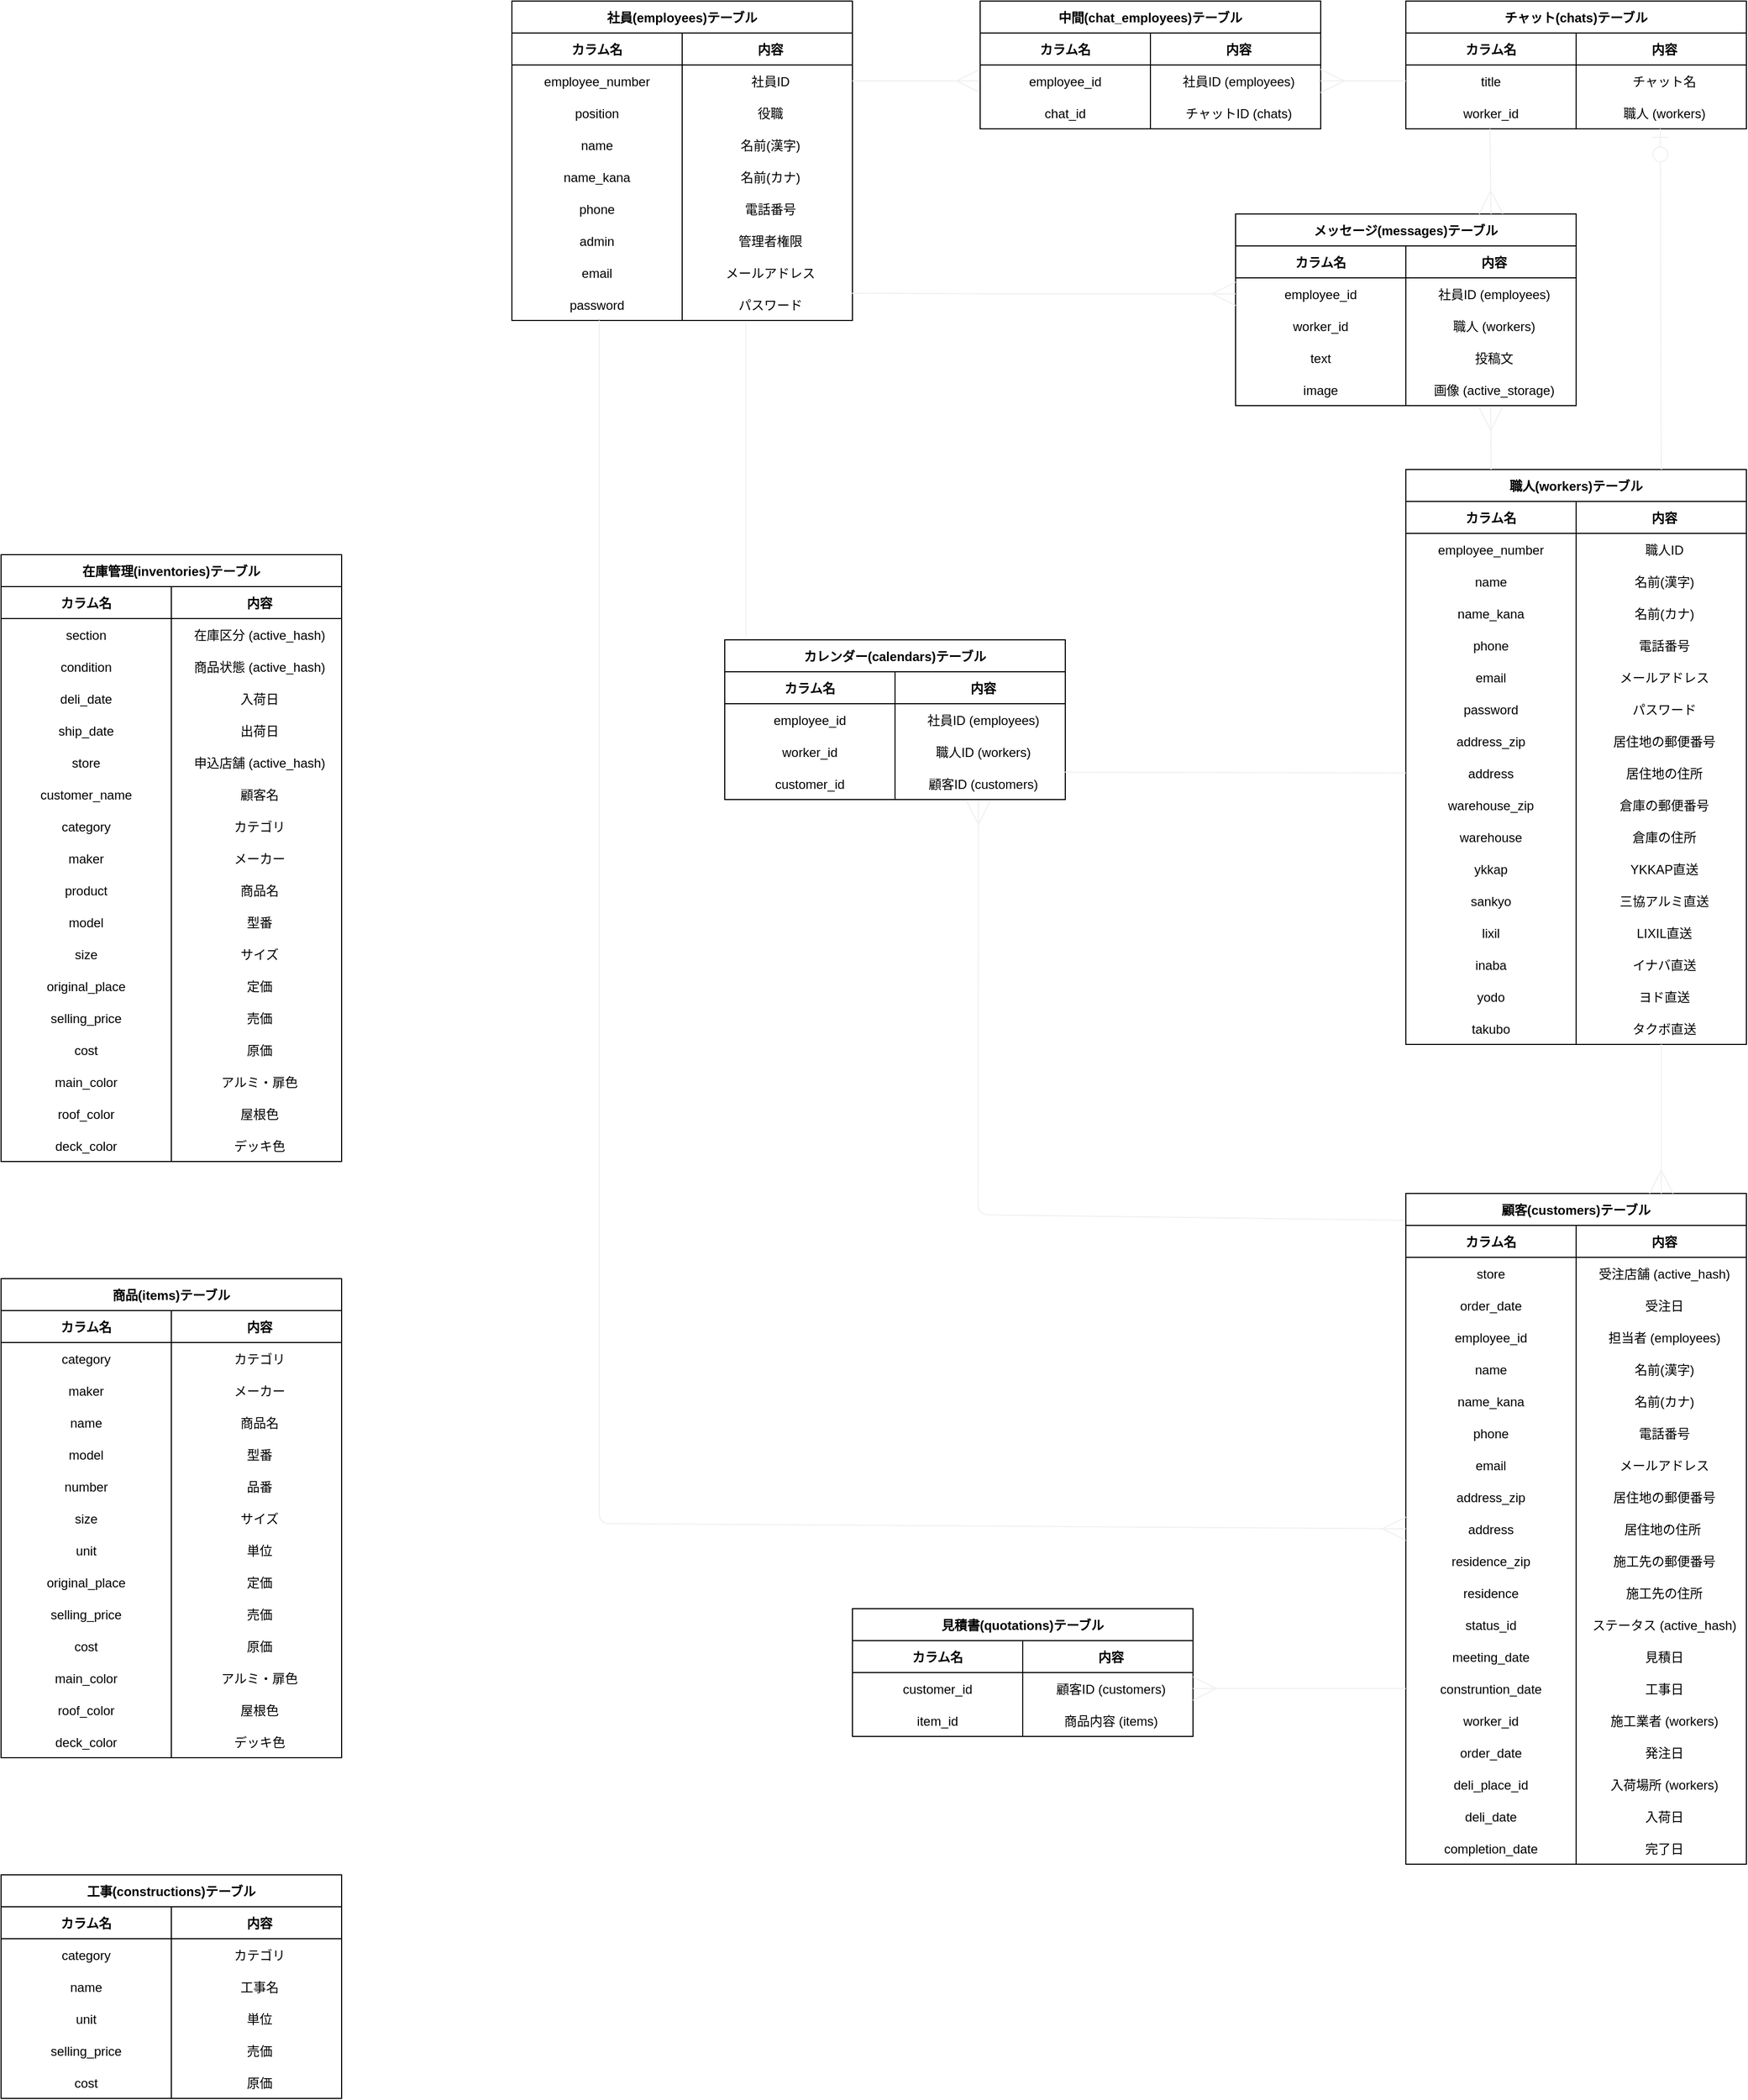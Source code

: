 <mxfile version="13.10.0" type="embed">
    <diagram id="HBBoJEqQbI67x2nuvv9k" name="ページ1">
        <mxGraphModel dx="2506" dy="1510" grid="1" gridSize="10" guides="1" tooltips="1" connect="1" arrows="1" fold="1" page="0" pageScale="1" pageWidth="850" pageHeight="1100" math="0" shadow="0">
            <root>
                <mxCell id="0"/>
                <mxCell id="1" parent="0"/>
                <mxCell id="88" value="顧客(customers)テーブル" style="shape=table;startSize=30;container=1;collapsible=1;childLayout=tableLayout;fixedRows=1;rowLines=0;fontStyle=1;align=center;resizeLast=1;" parent="1" vertex="1">
                    <mxGeometry x="440" y="1080" width="320" height="630" as="geometry"/>
                </mxCell>
                <mxCell id="89" value="" style="shape=partialRectangle;collapsible=0;dropTarget=0;pointerEvents=0;fillColor=none;top=0;left=0;bottom=1;right=0;points=[[0,0.5],[1,0.5]];portConstraint=eastwest;" parent="88" vertex="1">
                    <mxGeometry y="30" width="320" height="30" as="geometry"/>
                </mxCell>
                <mxCell id="90" value="カラム名" style="shape=partialRectangle;connectable=0;fillColor=none;top=0;left=0;bottom=0;right=0;fontStyle=1;overflow=hidden;" parent="89" vertex="1">
                    <mxGeometry width="160" height="30" as="geometry"/>
                </mxCell>
                <mxCell id="91" value="内容" style="shape=partialRectangle;connectable=0;fillColor=none;top=0;left=0;bottom=0;right=0;align=center;spacingLeft=6;fontStyle=1;overflow=hidden;" parent="89" vertex="1">
                    <mxGeometry x="160" width="160" height="30" as="geometry"/>
                </mxCell>
                <mxCell id="437" value="" style="shape=partialRectangle;collapsible=0;dropTarget=0;pointerEvents=0;fillColor=none;top=0;left=0;bottom=0;right=0;points=[[0,0.5],[1,0.5]];portConstraint=eastwest;" parent="88" vertex="1">
                    <mxGeometry y="60" width="320" height="30" as="geometry"/>
                </mxCell>
                <mxCell id="438" value="store" style="shape=partialRectangle;connectable=0;fillColor=none;top=0;left=0;bottom=0;right=0;editable=1;overflow=hidden;" parent="437" vertex="1">
                    <mxGeometry width="160" height="30" as="geometry"/>
                </mxCell>
                <mxCell id="439" value="受注店舗 (active_hash)" style="shape=partialRectangle;connectable=0;fillColor=none;top=0;left=0;bottom=0;right=0;align=center;spacingLeft=6;overflow=hidden;" parent="437" vertex="1">
                    <mxGeometry x="160" width="160" height="30" as="geometry"/>
                </mxCell>
                <mxCell id="553" value="" style="shape=partialRectangle;collapsible=0;dropTarget=0;pointerEvents=0;fillColor=none;top=0;left=0;bottom=0;right=0;points=[[0,0.5],[1,0.5]];portConstraint=eastwest;" parent="88" vertex="1">
                    <mxGeometry y="90" width="320" height="30" as="geometry"/>
                </mxCell>
                <mxCell id="554" value="order_date" style="shape=partialRectangle;connectable=0;fillColor=none;top=0;left=0;bottom=0;right=0;editable=1;overflow=hidden;" parent="553" vertex="1">
                    <mxGeometry width="160" height="30" as="geometry"/>
                </mxCell>
                <mxCell id="555" value="受注日" style="shape=partialRectangle;connectable=0;fillColor=none;top=0;left=0;bottom=0;right=0;align=center;spacingLeft=6;overflow=hidden;" parent="553" vertex="1">
                    <mxGeometry x="160" width="160" height="30" as="geometry"/>
                </mxCell>
                <mxCell id="440" value="" style="shape=partialRectangle;collapsible=0;dropTarget=0;pointerEvents=0;fillColor=none;top=0;left=0;bottom=0;right=0;points=[[0,0.5],[1,0.5]];portConstraint=eastwest;" parent="88" vertex="1">
                    <mxGeometry y="120" width="320" height="30" as="geometry"/>
                </mxCell>
                <mxCell id="441" value="employee_id" style="shape=partialRectangle;connectable=0;fillColor=none;top=0;left=0;bottom=0;right=0;editable=1;overflow=hidden;" parent="440" vertex="1">
                    <mxGeometry width="160" height="30" as="geometry"/>
                </mxCell>
                <mxCell id="442" value="担当者 (employees)" style="shape=partialRectangle;connectable=0;fillColor=none;top=0;left=0;bottom=0;right=0;align=center;spacingLeft=6;overflow=hidden;" parent="440" vertex="1">
                    <mxGeometry x="160" width="160" height="30" as="geometry"/>
                </mxCell>
                <mxCell id="162" value="" style="shape=partialRectangle;collapsible=0;dropTarget=0;pointerEvents=0;fillColor=none;top=0;left=0;bottom=0;right=0;points=[[0,0.5],[1,0.5]];portConstraint=eastwest;" parent="88" vertex="1">
                    <mxGeometry y="150" width="320" height="30" as="geometry"/>
                </mxCell>
                <mxCell id="163" value="name" style="shape=partialRectangle;connectable=0;fillColor=none;top=0;left=0;bottom=0;right=0;editable=1;overflow=hidden;" parent="162" vertex="1">
                    <mxGeometry width="160" height="30" as="geometry"/>
                </mxCell>
                <mxCell id="164" value="名前(漢字)" style="shape=partialRectangle;connectable=0;fillColor=none;top=0;left=0;bottom=0;right=0;align=center;spacingLeft=6;overflow=hidden;" parent="162" vertex="1">
                    <mxGeometry x="160" width="160" height="30" as="geometry"/>
                </mxCell>
                <mxCell id="588" value="" style="shape=partialRectangle;collapsible=0;dropTarget=0;pointerEvents=0;fillColor=none;top=0;left=0;bottom=0;right=0;points=[[0,0.5],[1,0.5]];portConstraint=eastwest;" vertex="1" parent="88">
                    <mxGeometry y="180" width="320" height="30" as="geometry"/>
                </mxCell>
                <mxCell id="589" value="name_kana" style="shape=partialRectangle;connectable=0;fillColor=none;top=0;left=0;bottom=0;right=0;editable=1;overflow=hidden;" vertex="1" parent="588">
                    <mxGeometry width="160" height="30" as="geometry"/>
                </mxCell>
                <mxCell id="590" value="名前(カナ)" style="shape=partialRectangle;connectable=0;fillColor=none;top=0;left=0;bottom=0;right=0;align=center;spacingLeft=6;overflow=hidden;" vertex="1" parent="588">
                    <mxGeometry x="160" width="160" height="30" as="geometry"/>
                </mxCell>
                <mxCell id="591" value="" style="shape=partialRectangle;collapsible=0;dropTarget=0;pointerEvents=0;fillColor=none;top=0;left=0;bottom=0;right=0;points=[[0,0.5],[1,0.5]];portConstraint=eastwest;" vertex="1" parent="88">
                    <mxGeometry y="210" width="320" height="30" as="geometry"/>
                </mxCell>
                <mxCell id="592" value="phone" style="shape=partialRectangle;connectable=0;fillColor=none;top=0;left=0;bottom=0;right=0;editable=1;overflow=hidden;" vertex="1" parent="591">
                    <mxGeometry width="160" height="30" as="geometry"/>
                </mxCell>
                <mxCell id="593" value="電話番号" style="shape=partialRectangle;connectable=0;fillColor=none;top=0;left=0;bottom=0;right=0;align=center;spacingLeft=6;overflow=hidden;" vertex="1" parent="591">
                    <mxGeometry x="160" width="160" height="30" as="geometry"/>
                </mxCell>
                <mxCell id="264" value="" style="shape=partialRectangle;collapsible=0;dropTarget=0;pointerEvents=0;fillColor=none;top=0;left=0;bottom=0;right=0;points=[[0,0.5],[1,0.5]];portConstraint=eastwest;" parent="88" vertex="1">
                    <mxGeometry y="240" width="320" height="30" as="geometry"/>
                </mxCell>
                <mxCell id="265" value="email" style="shape=partialRectangle;connectable=0;fillColor=none;top=0;left=0;bottom=0;right=0;editable=1;overflow=hidden;" parent="264" vertex="1">
                    <mxGeometry width="160" height="30" as="geometry"/>
                </mxCell>
                <mxCell id="266" value="メールアドレス" style="shape=partialRectangle;connectable=0;fillColor=none;top=0;left=0;bottom=0;right=0;align=center;spacingLeft=6;overflow=hidden;" parent="264" vertex="1">
                    <mxGeometry x="160" width="160" height="30" as="geometry"/>
                </mxCell>
                <mxCell id="594" value="" style="shape=partialRectangle;collapsible=0;dropTarget=0;pointerEvents=0;fillColor=none;top=0;left=0;bottom=0;right=0;points=[[0,0.5],[1,0.5]];portConstraint=eastwest;" vertex="1" parent="88">
                    <mxGeometry y="270" width="320" height="30" as="geometry"/>
                </mxCell>
                <mxCell id="595" value="address_zip" style="shape=partialRectangle;connectable=0;fillColor=none;top=0;left=0;bottom=0;right=0;editable=1;overflow=hidden;" vertex="1" parent="594">
                    <mxGeometry width="160" height="30" as="geometry"/>
                </mxCell>
                <mxCell id="596" value="居住地の郵便番号" style="shape=partialRectangle;connectable=0;fillColor=none;top=0;left=0;bottom=0;right=0;align=center;spacingLeft=6;overflow=hidden;" vertex="1" parent="594">
                    <mxGeometry x="160" width="160" height="30" as="geometry"/>
                </mxCell>
                <mxCell id="165" value="" style="shape=partialRectangle;collapsible=0;dropTarget=0;pointerEvents=0;fillColor=none;top=0;left=0;bottom=0;right=0;points=[[0,0.5],[1,0.5]];portConstraint=eastwest;" parent="88" vertex="1">
                    <mxGeometry y="300" width="320" height="30" as="geometry"/>
                </mxCell>
                <mxCell id="166" value="address" style="shape=partialRectangle;connectable=0;fillColor=none;top=0;left=0;bottom=0;right=0;editable=1;overflow=hidden;" parent="165" vertex="1">
                    <mxGeometry width="160" height="30" as="geometry"/>
                </mxCell>
                <mxCell id="167" value="居住地の住所 " style="shape=partialRectangle;connectable=0;fillColor=none;top=0;left=0;bottom=0;right=0;align=center;spacingLeft=6;overflow=hidden;" parent="165" vertex="1">
                    <mxGeometry x="160" width="160" height="30" as="geometry"/>
                </mxCell>
                <mxCell id="261" value="" style="shape=partialRectangle;collapsible=0;dropTarget=0;pointerEvents=0;fillColor=none;top=0;left=0;bottom=0;right=0;points=[[0,0.5],[1,0.5]];portConstraint=eastwest;" parent="88" vertex="1">
                    <mxGeometry y="330" width="320" height="30" as="geometry"/>
                </mxCell>
                <mxCell id="262" value="residence_zip" style="shape=partialRectangle;connectable=0;fillColor=none;top=0;left=0;bottom=0;right=0;editable=1;overflow=hidden;" parent="261" vertex="1">
                    <mxGeometry width="160" height="30" as="geometry"/>
                </mxCell>
                <mxCell id="263" value="施工先の郵便番号" style="shape=partialRectangle;connectable=0;fillColor=none;top=0;left=0;bottom=0;right=0;align=center;spacingLeft=6;overflow=hidden;" parent="261" vertex="1">
                    <mxGeometry x="160" width="160" height="30" as="geometry"/>
                </mxCell>
                <mxCell id="597" value="" style="shape=partialRectangle;collapsible=0;dropTarget=0;pointerEvents=0;fillColor=none;top=0;left=0;bottom=0;right=0;points=[[0,0.5],[1,0.5]];portConstraint=eastwest;" vertex="1" parent="88">
                    <mxGeometry y="360" width="320" height="30" as="geometry"/>
                </mxCell>
                <mxCell id="598" value="residence" style="shape=partialRectangle;connectable=0;fillColor=none;top=0;left=0;bottom=0;right=0;editable=1;overflow=hidden;" vertex="1" parent="597">
                    <mxGeometry width="160" height="30" as="geometry"/>
                </mxCell>
                <mxCell id="599" value="施工先の住所" style="shape=partialRectangle;connectable=0;fillColor=none;top=0;left=0;bottom=0;right=0;align=center;spacingLeft=6;overflow=hidden;" vertex="1" parent="597">
                    <mxGeometry x="160" width="160" height="30" as="geometry"/>
                </mxCell>
                <mxCell id="125" value="" style="shape=partialRectangle;collapsible=0;dropTarget=0;pointerEvents=0;fillColor=none;top=0;left=0;bottom=0;right=0;points=[[0,0.5],[1,0.5]];portConstraint=eastwest;" parent="88" vertex="1">
                    <mxGeometry y="390" width="320" height="30" as="geometry"/>
                </mxCell>
                <mxCell id="126" value="status_id" style="shape=partialRectangle;connectable=0;fillColor=none;top=0;left=0;bottom=0;right=0;editable=1;overflow=hidden;" parent="125" vertex="1">
                    <mxGeometry width="160" height="30" as="geometry"/>
                </mxCell>
                <mxCell id="127" value="ステータス (active_hash)" style="shape=partialRectangle;connectable=0;fillColor=none;top=0;left=0;bottom=0;right=0;align=center;spacingLeft=6;overflow=hidden;" parent="125" vertex="1">
                    <mxGeometry x="160" width="160" height="30" as="geometry"/>
                </mxCell>
                <mxCell id="128" value="" style="shape=partialRectangle;collapsible=0;dropTarget=0;pointerEvents=0;fillColor=none;top=0;left=0;bottom=0;right=0;points=[[0,0.5],[1,0.5]];portConstraint=eastwest;" parent="88" vertex="1">
                    <mxGeometry y="420" width="320" height="30" as="geometry"/>
                </mxCell>
                <mxCell id="129" value="meeting_date" style="shape=partialRectangle;connectable=0;fillColor=none;top=0;left=0;bottom=0;right=0;editable=1;overflow=hidden;" parent="128" vertex="1">
                    <mxGeometry width="160" height="30" as="geometry"/>
                </mxCell>
                <mxCell id="130" value="見積日" style="shape=partialRectangle;connectable=0;fillColor=none;top=0;left=0;bottom=0;right=0;align=center;spacingLeft=6;overflow=hidden;" parent="128" vertex="1">
                    <mxGeometry x="160" width="160" height="30" as="geometry"/>
                </mxCell>
                <mxCell id="131" value="" style="shape=partialRectangle;collapsible=0;dropTarget=0;pointerEvents=0;fillColor=none;top=0;left=0;bottom=0;right=0;points=[[0,0.5],[1,0.5]];portConstraint=eastwest;" parent="88" vertex="1">
                    <mxGeometry y="450" width="320" height="30" as="geometry"/>
                </mxCell>
                <mxCell id="132" value="construntion_date" style="shape=partialRectangle;connectable=0;fillColor=none;top=0;left=0;bottom=0;right=0;editable=1;overflow=hidden;" parent="131" vertex="1">
                    <mxGeometry width="160" height="30" as="geometry"/>
                </mxCell>
                <mxCell id="133" value="工事日" style="shape=partialRectangle;connectable=0;fillColor=none;top=0;left=0;bottom=0;right=0;align=center;spacingLeft=6;overflow=hidden;" parent="131" vertex="1">
                    <mxGeometry x="160" width="160" height="30" as="geometry"/>
                </mxCell>
                <mxCell id="134" value="" style="shape=partialRectangle;collapsible=0;dropTarget=0;pointerEvents=0;fillColor=none;top=0;left=0;bottom=0;right=0;points=[[0,0.5],[1,0.5]];portConstraint=eastwest;" parent="88" vertex="1">
                    <mxGeometry y="480" width="320" height="30" as="geometry"/>
                </mxCell>
                <mxCell id="135" value="worker_id" style="shape=partialRectangle;connectable=0;fillColor=none;top=0;left=0;bottom=0;right=0;editable=1;overflow=hidden;" parent="134" vertex="1">
                    <mxGeometry width="160" height="30" as="geometry"/>
                </mxCell>
                <mxCell id="136" value="施工業者 (workers)" style="shape=partialRectangle;connectable=0;fillColor=none;top=0;left=0;bottom=0;right=0;align=center;spacingLeft=6;overflow=hidden;" parent="134" vertex="1">
                    <mxGeometry x="160" width="160" height="30" as="geometry"/>
                </mxCell>
                <mxCell id="137" value="" style="shape=partialRectangle;collapsible=0;dropTarget=0;pointerEvents=0;fillColor=none;top=0;left=0;bottom=0;right=0;points=[[0,0.5],[1,0.5]];portConstraint=eastwest;" parent="88" vertex="1">
                    <mxGeometry y="510" width="320" height="30" as="geometry"/>
                </mxCell>
                <mxCell id="138" value="order_date" style="shape=partialRectangle;connectable=0;fillColor=none;top=0;left=0;bottom=0;right=0;editable=1;overflow=hidden;" parent="137" vertex="1">
                    <mxGeometry width="160" height="30" as="geometry"/>
                </mxCell>
                <mxCell id="139" value="発注日" style="shape=partialRectangle;connectable=0;fillColor=none;top=0;left=0;bottom=0;right=0;align=center;spacingLeft=6;overflow=hidden;" parent="137" vertex="1">
                    <mxGeometry x="160" width="160" height="30" as="geometry"/>
                </mxCell>
                <mxCell id="140" value="" style="shape=partialRectangle;collapsible=0;dropTarget=0;pointerEvents=0;fillColor=none;top=0;left=0;bottom=0;right=0;points=[[0,0.5],[1,0.5]];portConstraint=eastwest;" parent="88" vertex="1">
                    <mxGeometry y="540" width="320" height="30" as="geometry"/>
                </mxCell>
                <mxCell id="141" value="deli_place_id" style="shape=partialRectangle;connectable=0;fillColor=none;top=0;left=0;bottom=0;right=0;editable=1;overflow=hidden;" parent="140" vertex="1">
                    <mxGeometry width="160" height="30" as="geometry"/>
                </mxCell>
                <mxCell id="142" value="入荷場所 (workers)" style="shape=partialRectangle;connectable=0;fillColor=none;top=0;left=0;bottom=0;right=0;align=center;spacingLeft=6;overflow=hidden;" parent="140" vertex="1">
                    <mxGeometry x="160" width="160" height="30" as="geometry"/>
                </mxCell>
                <mxCell id="143" value="" style="shape=partialRectangle;collapsible=0;dropTarget=0;pointerEvents=0;fillColor=none;top=0;left=0;bottom=0;right=0;points=[[0,0.5],[1,0.5]];portConstraint=eastwest;" parent="88" vertex="1">
                    <mxGeometry y="570" width="320" height="30" as="geometry"/>
                </mxCell>
                <mxCell id="144" value="deli_date" style="shape=partialRectangle;connectable=0;fillColor=none;top=0;left=0;bottom=0;right=0;editable=1;overflow=hidden;" parent="143" vertex="1">
                    <mxGeometry width="160" height="30" as="geometry"/>
                </mxCell>
                <mxCell id="145" value="入荷日" style="shape=partialRectangle;connectable=0;fillColor=none;top=0;left=0;bottom=0;right=0;align=center;spacingLeft=6;overflow=hidden;" parent="143" vertex="1">
                    <mxGeometry x="160" width="160" height="30" as="geometry"/>
                </mxCell>
                <mxCell id="146" value="" style="shape=partialRectangle;collapsible=0;dropTarget=0;pointerEvents=0;fillColor=none;top=0;left=0;bottom=0;right=0;points=[[0,0.5],[1,0.5]];portConstraint=eastwest;" parent="88" vertex="1">
                    <mxGeometry y="600" width="320" height="30" as="geometry"/>
                </mxCell>
                <mxCell id="147" value="completion_date" style="shape=partialRectangle;connectable=0;fillColor=none;top=0;left=0;bottom=0;right=0;editable=1;overflow=hidden;" parent="146" vertex="1">
                    <mxGeometry width="160" height="30" as="geometry"/>
                </mxCell>
                <mxCell id="148" value="完了日" style="shape=partialRectangle;connectable=0;fillColor=none;top=0;left=0;bottom=0;right=0;align=center;spacingLeft=6;overflow=hidden;" parent="146" vertex="1">
                    <mxGeometry x="160" width="160" height="30" as="geometry"/>
                </mxCell>
                <mxCell id="190" value="社員(employees)テーブル" style="shape=table;startSize=30;container=1;collapsible=1;childLayout=tableLayout;fixedRows=1;rowLines=0;fontStyle=1;align=center;resizeLast=1;" parent="1" vertex="1">
                    <mxGeometry x="-400" y="-40" width="320" height="300" as="geometry"/>
                </mxCell>
                <mxCell id="191" value="" style="shape=partialRectangle;collapsible=0;dropTarget=0;pointerEvents=0;fillColor=none;top=0;left=0;bottom=1;right=0;points=[[0,0.5],[1,0.5]];portConstraint=eastwest;" parent="190" vertex="1">
                    <mxGeometry y="30" width="320" height="30" as="geometry"/>
                </mxCell>
                <mxCell id="192" value="カラム名" style="shape=partialRectangle;connectable=0;fillColor=none;top=0;left=0;bottom=0;right=0;fontStyle=1;overflow=hidden;" parent="191" vertex="1">
                    <mxGeometry width="160" height="30" as="geometry"/>
                </mxCell>
                <mxCell id="193" value="内容" style="shape=partialRectangle;connectable=0;fillColor=none;top=0;left=0;bottom=0;right=0;align=center;spacingLeft=6;fontStyle=1;overflow=hidden;" parent="191" vertex="1">
                    <mxGeometry x="160" width="160" height="30" as="geometry"/>
                </mxCell>
                <mxCell id="194" value="" style="shape=partialRectangle;collapsible=0;dropTarget=0;pointerEvents=0;fillColor=none;top=0;left=0;bottom=0;right=0;points=[[0,0.5],[1,0.5]];portConstraint=eastwest;" parent="190" vertex="1">
                    <mxGeometry y="60" width="320" height="30" as="geometry"/>
                </mxCell>
                <mxCell id="195" value="employee_number" style="shape=partialRectangle;connectable=0;fillColor=none;top=0;left=0;bottom=0;right=0;editable=1;overflow=hidden;" parent="194" vertex="1">
                    <mxGeometry width="160" height="30" as="geometry"/>
                </mxCell>
                <mxCell id="196" value="社員ID" style="shape=partialRectangle;connectable=0;fillColor=none;top=0;left=0;bottom=0;right=0;align=center;spacingLeft=6;overflow=hidden;" parent="194" vertex="1">
                    <mxGeometry x="160" width="160" height="30" as="geometry"/>
                </mxCell>
                <mxCell id="570" value="" style="shape=partialRectangle;collapsible=0;dropTarget=0;pointerEvents=0;fillColor=none;top=0;left=0;bottom=0;right=0;points=[[0,0.5],[1,0.5]];portConstraint=eastwest;" parent="190" vertex="1">
                    <mxGeometry y="90" width="320" height="30" as="geometry"/>
                </mxCell>
                <mxCell id="571" value="position" style="shape=partialRectangle;connectable=0;fillColor=none;top=0;left=0;bottom=0;right=0;editable=1;overflow=hidden;" parent="570" vertex="1">
                    <mxGeometry width="160" height="30" as="geometry"/>
                </mxCell>
                <mxCell id="572" value="役職" style="shape=partialRectangle;connectable=0;fillColor=none;top=0;left=0;bottom=0;right=0;align=center;spacingLeft=6;overflow=hidden;" parent="570" vertex="1">
                    <mxGeometry x="160" width="160" height="30" as="geometry"/>
                </mxCell>
                <mxCell id="558" value="" style="shape=partialRectangle;collapsible=0;dropTarget=0;pointerEvents=0;fillColor=none;top=0;left=0;bottom=0;right=0;points=[[0,0.5],[1,0.5]];portConstraint=eastwest;" parent="190" vertex="1">
                    <mxGeometry y="120" width="320" height="30" as="geometry"/>
                </mxCell>
                <mxCell id="559" value="name" style="shape=partialRectangle;connectable=0;fillColor=none;top=0;left=0;bottom=0;right=0;editable=1;overflow=hidden;" parent="558" vertex="1">
                    <mxGeometry width="160" height="30" as="geometry"/>
                </mxCell>
                <mxCell id="560" value="名前(漢字)" style="shape=partialRectangle;connectable=0;fillColor=none;top=0;left=0;bottom=0;right=0;align=center;spacingLeft=6;overflow=hidden;" parent="558" vertex="1">
                    <mxGeometry x="160" width="160" height="30" as="geometry"/>
                </mxCell>
                <mxCell id="561" value="" style="shape=partialRectangle;collapsible=0;dropTarget=0;pointerEvents=0;fillColor=none;top=0;left=0;bottom=0;right=0;points=[[0,0.5],[1,0.5]];portConstraint=eastwest;" parent="190" vertex="1">
                    <mxGeometry y="150" width="320" height="30" as="geometry"/>
                </mxCell>
                <mxCell id="562" value="name_kana" style="shape=partialRectangle;connectable=0;fillColor=none;top=0;left=0;bottom=0;right=0;editable=1;overflow=hidden;" parent="561" vertex="1">
                    <mxGeometry width="160" height="30" as="geometry"/>
                </mxCell>
                <mxCell id="563" value="名前(カナ)" style="shape=partialRectangle;connectable=0;fillColor=none;top=0;left=0;bottom=0;right=0;align=center;spacingLeft=6;overflow=hidden;" parent="561" vertex="1">
                    <mxGeometry x="160" width="160" height="30" as="geometry"/>
                </mxCell>
                <mxCell id="564" value="" style="shape=partialRectangle;collapsible=0;dropTarget=0;pointerEvents=0;fillColor=none;top=0;left=0;bottom=0;right=0;points=[[0,0.5],[1,0.5]];portConstraint=eastwest;" parent="190" vertex="1">
                    <mxGeometry y="180" width="320" height="30" as="geometry"/>
                </mxCell>
                <mxCell id="565" value="phone" style="shape=partialRectangle;connectable=0;fillColor=none;top=0;left=0;bottom=0;right=0;editable=1;overflow=hidden;" parent="564" vertex="1">
                    <mxGeometry width="160" height="30" as="geometry"/>
                </mxCell>
                <mxCell id="566" value="電話番号" style="shape=partialRectangle;connectable=0;fillColor=none;top=0;left=0;bottom=0;right=0;align=center;spacingLeft=6;overflow=hidden;" parent="564" vertex="1">
                    <mxGeometry x="160" width="160" height="30" as="geometry"/>
                </mxCell>
                <mxCell id="567" value="" style="shape=partialRectangle;collapsible=0;dropTarget=0;pointerEvents=0;fillColor=none;top=0;left=0;bottom=0;right=0;points=[[0,0.5],[1,0.5]];portConstraint=eastwest;" parent="190" vertex="1">
                    <mxGeometry y="210" width="320" height="30" as="geometry"/>
                </mxCell>
                <mxCell id="568" value="admin" style="shape=partialRectangle;connectable=0;fillColor=none;top=0;left=0;bottom=0;right=0;editable=1;overflow=hidden;" parent="567" vertex="1">
                    <mxGeometry width="160" height="30" as="geometry"/>
                </mxCell>
                <mxCell id="569" value="管理者権限" style="shape=partialRectangle;connectable=0;fillColor=none;top=0;left=0;bottom=0;right=0;align=center;spacingLeft=6;overflow=hidden;" parent="567" vertex="1">
                    <mxGeometry x="160" width="160" height="30" as="geometry"/>
                </mxCell>
                <mxCell id="197" value="" style="shape=partialRectangle;collapsible=0;dropTarget=0;pointerEvents=0;fillColor=none;top=0;left=0;bottom=0;right=0;points=[[0,0.5],[1,0.5]];portConstraint=eastwest;" parent="190" vertex="1">
                    <mxGeometry y="240" width="320" height="30" as="geometry"/>
                </mxCell>
                <mxCell id="198" value="email" style="shape=partialRectangle;connectable=0;fillColor=none;top=0;left=0;bottom=0;right=0;editable=1;overflow=hidden;" parent="197" vertex="1">
                    <mxGeometry width="160" height="30" as="geometry"/>
                </mxCell>
                <mxCell id="199" value="メールアドレス" style="shape=partialRectangle;connectable=0;fillColor=none;top=0;left=0;bottom=0;right=0;align=center;spacingLeft=6;overflow=hidden;" parent="197" vertex="1">
                    <mxGeometry x="160" width="160" height="30" as="geometry"/>
                </mxCell>
                <mxCell id="200" value="" style="shape=partialRectangle;collapsible=0;dropTarget=0;pointerEvents=0;fillColor=none;top=0;left=0;bottom=0;right=0;points=[[0,0.5],[1,0.5]];portConstraint=eastwest;" parent="190" vertex="1">
                    <mxGeometry y="270" width="320" height="30" as="geometry"/>
                </mxCell>
                <mxCell id="201" value="password" style="shape=partialRectangle;connectable=0;fillColor=none;top=0;left=0;bottom=0;right=0;editable=1;overflow=hidden;" parent="200" vertex="1">
                    <mxGeometry width="160" height="30" as="geometry"/>
                </mxCell>
                <mxCell id="202" value="パスワード" style="shape=partialRectangle;connectable=0;fillColor=none;top=0;left=0;bottom=0;right=0;align=center;spacingLeft=6;overflow=hidden;" parent="200" vertex="1">
                    <mxGeometry x="160" width="160" height="30" as="geometry"/>
                </mxCell>
                <mxCell id="203" value="職人(workers)テーブル" style="shape=table;startSize=30;container=1;collapsible=1;childLayout=tableLayout;fixedRows=1;rowLines=0;fontStyle=1;align=center;resizeLast=1;" parent="1" vertex="1">
                    <mxGeometry x="440" y="400" width="320" height="540" as="geometry"/>
                </mxCell>
                <mxCell id="204" value="" style="shape=partialRectangle;collapsible=0;dropTarget=0;pointerEvents=0;fillColor=none;top=0;left=0;bottom=1;right=0;points=[[0,0.5],[1,0.5]];portConstraint=eastwest;" parent="203" vertex="1">
                    <mxGeometry y="30" width="320" height="30" as="geometry"/>
                </mxCell>
                <mxCell id="205" value="カラム名" style="shape=partialRectangle;connectable=0;fillColor=none;top=0;left=0;bottom=0;right=0;fontStyle=1;overflow=hidden;" parent="204" vertex="1">
                    <mxGeometry width="160" height="30" as="geometry"/>
                </mxCell>
                <mxCell id="206" value="内容" style="shape=partialRectangle;connectable=0;fillColor=none;top=0;left=0;bottom=0;right=0;align=center;spacingLeft=6;fontStyle=1;overflow=hidden;" parent="204" vertex="1">
                    <mxGeometry x="160" width="160" height="30" as="geometry"/>
                </mxCell>
                <mxCell id="207" value="" style="shape=partialRectangle;collapsible=0;dropTarget=0;pointerEvents=0;fillColor=none;top=0;left=0;bottom=0;right=0;points=[[0,0.5],[1,0.5]];portConstraint=eastwest;" parent="203" vertex="1">
                    <mxGeometry y="60" width="320" height="30" as="geometry"/>
                </mxCell>
                <mxCell id="208" value="employee_number" style="shape=partialRectangle;connectable=0;fillColor=none;top=0;left=0;bottom=0;right=0;editable=1;overflow=hidden;" parent="207" vertex="1">
                    <mxGeometry width="160" height="30" as="geometry"/>
                </mxCell>
                <mxCell id="209" value="職人ID" style="shape=partialRectangle;connectable=0;fillColor=none;top=0;left=0;bottom=0;right=0;align=center;spacingLeft=6;overflow=hidden;" parent="207" vertex="1">
                    <mxGeometry x="160" width="160" height="30" as="geometry"/>
                </mxCell>
                <mxCell id="573" value="" style="shape=partialRectangle;collapsible=0;dropTarget=0;pointerEvents=0;fillColor=none;top=0;left=0;bottom=0;right=0;points=[[0,0.5],[1,0.5]];portConstraint=eastwest;" parent="203" vertex="1">
                    <mxGeometry y="90" width="320" height="30" as="geometry"/>
                </mxCell>
                <mxCell id="574" value="name" style="shape=partialRectangle;connectable=0;fillColor=none;top=0;left=0;bottom=0;right=0;editable=1;overflow=hidden;" parent="573" vertex="1">
                    <mxGeometry width="160" height="30" as="geometry"/>
                </mxCell>
                <mxCell id="575" value="名前(漢字)" style="shape=partialRectangle;connectable=0;fillColor=none;top=0;left=0;bottom=0;right=0;align=center;spacingLeft=6;overflow=hidden;" parent="573" vertex="1">
                    <mxGeometry x="160" width="160" height="30" as="geometry"/>
                </mxCell>
                <mxCell id="576" value="" style="shape=partialRectangle;collapsible=0;dropTarget=0;pointerEvents=0;fillColor=none;top=0;left=0;bottom=0;right=0;points=[[0,0.5],[1,0.5]];portConstraint=eastwest;" parent="203" vertex="1">
                    <mxGeometry y="120" width="320" height="30" as="geometry"/>
                </mxCell>
                <mxCell id="577" value="name_kana" style="shape=partialRectangle;connectable=0;fillColor=none;top=0;left=0;bottom=0;right=0;editable=1;overflow=hidden;" parent="576" vertex="1">
                    <mxGeometry width="160" height="30" as="geometry"/>
                </mxCell>
                <mxCell id="578" value="名前(カナ)" style="shape=partialRectangle;connectable=0;fillColor=none;top=0;left=0;bottom=0;right=0;align=center;spacingLeft=6;overflow=hidden;" parent="576" vertex="1">
                    <mxGeometry x="160" width="160" height="30" as="geometry"/>
                </mxCell>
                <mxCell id="579" value="" style="shape=partialRectangle;collapsible=0;dropTarget=0;pointerEvents=0;fillColor=none;top=0;left=0;bottom=0;right=0;points=[[0,0.5],[1,0.5]];portConstraint=eastwest;" parent="203" vertex="1">
                    <mxGeometry y="150" width="320" height="30" as="geometry"/>
                </mxCell>
                <mxCell id="580" value="phone" style="shape=partialRectangle;connectable=0;fillColor=none;top=0;left=0;bottom=0;right=0;editable=1;overflow=hidden;" parent="579" vertex="1">
                    <mxGeometry width="160" height="30" as="geometry"/>
                </mxCell>
                <mxCell id="581" value="電話番号" style="shape=partialRectangle;connectable=0;fillColor=none;top=0;left=0;bottom=0;right=0;align=center;spacingLeft=6;overflow=hidden;" parent="579" vertex="1">
                    <mxGeometry x="160" width="160" height="30" as="geometry"/>
                </mxCell>
                <mxCell id="210" value="" style="shape=partialRectangle;collapsible=0;dropTarget=0;pointerEvents=0;fillColor=none;top=0;left=0;bottom=0;right=0;points=[[0,0.5],[1,0.5]];portConstraint=eastwest;" parent="203" vertex="1">
                    <mxGeometry y="180" width="320" height="30" as="geometry"/>
                </mxCell>
                <mxCell id="211" value="email" style="shape=partialRectangle;connectable=0;fillColor=none;top=0;left=0;bottom=0;right=0;editable=1;overflow=hidden;" parent="210" vertex="1">
                    <mxGeometry width="160" height="30" as="geometry"/>
                </mxCell>
                <mxCell id="212" value="メールアドレス" style="shape=partialRectangle;connectable=0;fillColor=none;top=0;left=0;bottom=0;right=0;align=center;spacingLeft=6;overflow=hidden;" parent="210" vertex="1">
                    <mxGeometry x="160" width="160" height="30" as="geometry"/>
                </mxCell>
                <mxCell id="213" value="" style="shape=partialRectangle;collapsible=0;dropTarget=0;pointerEvents=0;fillColor=none;top=0;left=0;bottom=0;right=0;points=[[0,0.5],[1,0.5]];portConstraint=eastwest;" parent="203" vertex="1">
                    <mxGeometry y="210" width="320" height="30" as="geometry"/>
                </mxCell>
                <mxCell id="214" value="password" style="shape=partialRectangle;connectable=0;fillColor=none;top=0;left=0;bottom=0;right=0;editable=1;overflow=hidden;" parent="213" vertex="1">
                    <mxGeometry width="160" height="30" as="geometry"/>
                </mxCell>
                <mxCell id="215" value="パスワード" style="shape=partialRectangle;connectable=0;fillColor=none;top=0;left=0;bottom=0;right=0;align=center;spacingLeft=6;overflow=hidden;" parent="213" vertex="1">
                    <mxGeometry x="160" width="160" height="30" as="geometry"/>
                </mxCell>
                <mxCell id="216" value="" style="shape=partialRectangle;collapsible=0;dropTarget=0;pointerEvents=0;fillColor=none;top=0;left=0;bottom=0;right=0;points=[[0,0.5],[1,0.5]];portConstraint=eastwest;" parent="203" vertex="1">
                    <mxGeometry y="240" width="320" height="30" as="geometry"/>
                </mxCell>
                <mxCell id="217" value="address_zip" style="shape=partialRectangle;connectable=0;fillColor=none;top=0;left=0;bottom=0;right=0;editable=1;overflow=hidden;" parent="216" vertex="1">
                    <mxGeometry width="160" height="30" as="geometry"/>
                </mxCell>
                <mxCell id="218" value="居住地の郵便番号" style="shape=partialRectangle;connectable=0;fillColor=none;top=0;left=0;bottom=0;right=0;align=center;spacingLeft=6;overflow=hidden;" parent="216" vertex="1">
                    <mxGeometry x="160" width="160" height="30" as="geometry"/>
                </mxCell>
                <mxCell id="582" value="" style="shape=partialRectangle;collapsible=0;dropTarget=0;pointerEvents=0;fillColor=none;top=0;left=0;bottom=0;right=0;points=[[0,0.5],[1,0.5]];portConstraint=eastwest;" parent="203" vertex="1">
                    <mxGeometry y="270" width="320" height="30" as="geometry"/>
                </mxCell>
                <mxCell id="583" value="address" style="shape=partialRectangle;connectable=0;fillColor=none;top=0;left=0;bottom=0;right=0;editable=1;overflow=hidden;" parent="582" vertex="1">
                    <mxGeometry width="160" height="30" as="geometry"/>
                </mxCell>
                <mxCell id="584" value="居住地の住所" style="shape=partialRectangle;connectable=0;fillColor=none;top=0;left=0;bottom=0;right=0;align=center;spacingLeft=6;overflow=hidden;" parent="582" vertex="1">
                    <mxGeometry x="160" width="160" height="30" as="geometry"/>
                </mxCell>
                <mxCell id="219" value="" style="shape=partialRectangle;collapsible=0;dropTarget=0;pointerEvents=0;fillColor=none;top=0;left=0;bottom=0;right=0;points=[[0,0.5],[1,0.5]];portConstraint=eastwest;" parent="203" vertex="1">
                    <mxGeometry y="300" width="320" height="30" as="geometry"/>
                </mxCell>
                <mxCell id="220" value="warehouse_zip" style="shape=partialRectangle;connectable=0;fillColor=none;top=0;left=0;bottom=0;right=0;editable=1;overflow=hidden;" parent="219" vertex="1">
                    <mxGeometry width="160" height="30" as="geometry"/>
                </mxCell>
                <mxCell id="221" value="倉庫の郵便番号" style="shape=partialRectangle;connectable=0;fillColor=none;top=0;left=0;bottom=0;right=0;align=center;spacingLeft=6;overflow=hidden;" parent="219" vertex="1">
                    <mxGeometry x="160" width="160" height="30" as="geometry"/>
                </mxCell>
                <mxCell id="585" value="" style="shape=partialRectangle;collapsible=0;dropTarget=0;pointerEvents=0;fillColor=none;top=0;left=0;bottom=0;right=0;points=[[0,0.5],[1,0.5]];portConstraint=eastwest;" parent="203" vertex="1">
                    <mxGeometry y="330" width="320" height="30" as="geometry"/>
                </mxCell>
                <mxCell id="586" value="warehouse" style="shape=partialRectangle;connectable=0;fillColor=none;top=0;left=0;bottom=0;right=0;editable=1;overflow=hidden;" parent="585" vertex="1">
                    <mxGeometry width="160" height="30" as="geometry"/>
                </mxCell>
                <mxCell id="587" value="倉庫の住所" style="shape=partialRectangle;connectable=0;fillColor=none;top=0;left=0;bottom=0;right=0;align=center;spacingLeft=6;overflow=hidden;" parent="585" vertex="1">
                    <mxGeometry x="160" width="160" height="30" as="geometry"/>
                </mxCell>
                <mxCell id="222" value="" style="shape=partialRectangle;collapsible=0;dropTarget=0;pointerEvents=0;fillColor=none;top=0;left=0;bottom=0;right=0;points=[[0,0.5],[1,0.5]];portConstraint=eastwest;" parent="203" vertex="1">
                    <mxGeometry y="360" width="320" height="30" as="geometry"/>
                </mxCell>
                <mxCell id="223" value="ykkap" style="shape=partialRectangle;connectable=0;fillColor=none;top=0;left=0;bottom=0;right=0;editable=1;overflow=hidden;" parent="222" vertex="1">
                    <mxGeometry width="160" height="30" as="geometry"/>
                </mxCell>
                <mxCell id="224" value="YKKAP直送" style="shape=partialRectangle;connectable=0;fillColor=none;top=0;left=0;bottom=0;right=0;align=center;spacingLeft=6;overflow=hidden;" parent="222" vertex="1">
                    <mxGeometry x="160" width="160" height="30" as="geometry"/>
                </mxCell>
                <mxCell id="225" value="" style="shape=partialRectangle;collapsible=0;dropTarget=0;pointerEvents=0;fillColor=none;top=0;left=0;bottom=0;right=0;points=[[0,0.5],[1,0.5]];portConstraint=eastwest;" parent="203" vertex="1">
                    <mxGeometry y="390" width="320" height="30" as="geometry"/>
                </mxCell>
                <mxCell id="226" value="sankyo" style="shape=partialRectangle;connectable=0;fillColor=none;top=0;left=0;bottom=0;right=0;editable=1;overflow=hidden;" parent="225" vertex="1">
                    <mxGeometry width="160" height="30" as="geometry"/>
                </mxCell>
                <mxCell id="227" value="三協アルミ直送" style="shape=partialRectangle;connectable=0;fillColor=none;top=0;left=0;bottom=0;right=0;align=center;spacingLeft=6;overflow=hidden;" parent="225" vertex="1">
                    <mxGeometry x="160" width="160" height="30" as="geometry"/>
                </mxCell>
                <mxCell id="228" value="" style="shape=partialRectangle;collapsible=0;dropTarget=0;pointerEvents=0;fillColor=none;top=0;left=0;bottom=0;right=0;points=[[0,0.5],[1,0.5]];portConstraint=eastwest;" parent="203" vertex="1">
                    <mxGeometry y="420" width="320" height="30" as="geometry"/>
                </mxCell>
                <mxCell id="229" value="lixil" style="shape=partialRectangle;connectable=0;fillColor=none;top=0;left=0;bottom=0;right=0;editable=1;overflow=hidden;" parent="228" vertex="1">
                    <mxGeometry width="160" height="30" as="geometry"/>
                </mxCell>
                <mxCell id="230" value="LIXIL直送" style="shape=partialRectangle;connectable=0;fillColor=none;top=0;left=0;bottom=0;right=0;align=center;spacingLeft=6;overflow=hidden;" parent="228" vertex="1">
                    <mxGeometry x="160" width="160" height="30" as="geometry"/>
                </mxCell>
                <mxCell id="231" value="" style="shape=partialRectangle;collapsible=0;dropTarget=0;pointerEvents=0;fillColor=none;top=0;left=0;bottom=0;right=0;points=[[0,0.5],[1,0.5]];portConstraint=eastwest;" parent="203" vertex="1">
                    <mxGeometry y="450" width="320" height="30" as="geometry"/>
                </mxCell>
                <mxCell id="232" value="inaba" style="shape=partialRectangle;connectable=0;fillColor=none;top=0;left=0;bottom=0;right=0;editable=1;overflow=hidden;" parent="231" vertex="1">
                    <mxGeometry width="160" height="30" as="geometry"/>
                </mxCell>
                <mxCell id="233" value="イナバ直送" style="shape=partialRectangle;connectable=0;fillColor=none;top=0;left=0;bottom=0;right=0;align=center;spacingLeft=6;overflow=hidden;" parent="231" vertex="1">
                    <mxGeometry x="160" width="160" height="30" as="geometry"/>
                </mxCell>
                <mxCell id="234" value="" style="shape=partialRectangle;collapsible=0;dropTarget=0;pointerEvents=0;fillColor=none;top=0;left=0;bottom=0;right=0;points=[[0,0.5],[1,0.5]];portConstraint=eastwest;" parent="203" vertex="1">
                    <mxGeometry y="480" width="320" height="30" as="geometry"/>
                </mxCell>
                <mxCell id="235" value="yodo" style="shape=partialRectangle;connectable=0;fillColor=none;top=0;left=0;bottom=0;right=0;editable=1;overflow=hidden;" parent="234" vertex="1">
                    <mxGeometry width="160" height="30" as="geometry"/>
                </mxCell>
                <mxCell id="236" value="ヨド直送" style="shape=partialRectangle;connectable=0;fillColor=none;top=0;left=0;bottom=0;right=0;align=center;spacingLeft=6;overflow=hidden;" parent="234" vertex="1">
                    <mxGeometry x="160" width="160" height="30" as="geometry"/>
                </mxCell>
                <mxCell id="237" value="" style="shape=partialRectangle;collapsible=0;dropTarget=0;pointerEvents=0;fillColor=none;top=0;left=0;bottom=0;right=0;points=[[0,0.5],[1,0.5]];portConstraint=eastwest;" parent="203" vertex="1">
                    <mxGeometry y="510" width="320" height="30" as="geometry"/>
                </mxCell>
                <mxCell id="238" value="takubo" style="shape=partialRectangle;connectable=0;fillColor=none;top=0;left=0;bottom=0;right=0;editable=1;overflow=hidden;" parent="237" vertex="1">
                    <mxGeometry width="160" height="30" as="geometry"/>
                </mxCell>
                <mxCell id="239" value="タクボ直送" style="shape=partialRectangle;connectable=0;fillColor=none;top=0;left=0;bottom=0;right=0;align=center;spacingLeft=6;overflow=hidden;" parent="237" vertex="1">
                    <mxGeometry x="160" width="160" height="30" as="geometry"/>
                </mxCell>
                <mxCell id="281" value="商品(items)テーブル" style="shape=table;startSize=30;container=1;collapsible=1;childLayout=tableLayout;fixedRows=1;rowLines=0;fontStyle=1;align=center;resizeLast=1;" parent="1" vertex="1">
                    <mxGeometry x="-880" y="1160" width="320" height="450" as="geometry"/>
                </mxCell>
                <mxCell id="282" value="" style="shape=partialRectangle;collapsible=0;dropTarget=0;pointerEvents=0;fillColor=none;top=0;left=0;bottom=1;right=0;points=[[0,0.5],[1,0.5]];portConstraint=eastwest;" parent="281" vertex="1">
                    <mxGeometry y="30" width="320" height="30" as="geometry"/>
                </mxCell>
                <mxCell id="283" value="カラム名" style="shape=partialRectangle;connectable=0;fillColor=none;top=0;left=0;bottom=0;right=0;fontStyle=1;overflow=hidden;" parent="282" vertex="1">
                    <mxGeometry width="160" height="30" as="geometry"/>
                </mxCell>
                <mxCell id="284" value="内容" style="shape=partialRectangle;connectable=0;fillColor=none;top=0;left=0;bottom=0;right=0;align=center;spacingLeft=6;fontStyle=1;overflow=hidden;" parent="282" vertex="1">
                    <mxGeometry x="160" width="160" height="30" as="geometry"/>
                </mxCell>
                <mxCell id="288" value="" style="shape=partialRectangle;collapsible=0;dropTarget=0;pointerEvents=0;fillColor=none;top=0;left=0;bottom=0;right=0;points=[[0,0.5],[1,0.5]];portConstraint=eastwest;" parent="281" vertex="1">
                    <mxGeometry y="60" width="320" height="30" as="geometry"/>
                </mxCell>
                <mxCell id="289" value="category" style="shape=partialRectangle;connectable=0;fillColor=none;top=0;left=0;bottom=0;right=0;editable=1;overflow=hidden;" parent="288" vertex="1">
                    <mxGeometry width="160" height="30" as="geometry"/>
                </mxCell>
                <mxCell id="290" value="カテゴリ" style="shape=partialRectangle;connectable=0;fillColor=none;top=0;left=0;bottom=0;right=0;align=center;spacingLeft=6;overflow=hidden;" parent="288" vertex="1">
                    <mxGeometry x="160" width="160" height="30" as="geometry"/>
                </mxCell>
                <mxCell id="285" value="" style="shape=partialRectangle;collapsible=0;dropTarget=0;pointerEvents=0;fillColor=none;top=0;left=0;bottom=0;right=0;points=[[0,0.5],[1,0.5]];portConstraint=eastwest;" parent="281" vertex="1">
                    <mxGeometry y="90" width="320" height="30" as="geometry"/>
                </mxCell>
                <mxCell id="286" value="maker" style="shape=partialRectangle;connectable=0;fillColor=none;top=0;left=0;bottom=0;right=0;editable=1;overflow=hidden;" parent="285" vertex="1">
                    <mxGeometry width="160" height="30" as="geometry"/>
                </mxCell>
                <mxCell id="287" value="メーカー" style="shape=partialRectangle;connectable=0;fillColor=none;top=0;left=0;bottom=0;right=0;align=center;spacingLeft=6;overflow=hidden;" parent="285" vertex="1">
                    <mxGeometry x="160" width="160" height="30" as="geometry"/>
                </mxCell>
                <mxCell id="291" value="" style="shape=partialRectangle;collapsible=0;dropTarget=0;pointerEvents=0;fillColor=none;top=0;left=0;bottom=0;right=0;points=[[0,0.5],[1,0.5]];portConstraint=eastwest;" parent="281" vertex="1">
                    <mxGeometry y="120" width="320" height="30" as="geometry"/>
                </mxCell>
                <mxCell id="292" value="name" style="shape=partialRectangle;connectable=0;fillColor=none;top=0;left=0;bottom=0;right=0;editable=1;overflow=hidden;" parent="291" vertex="1">
                    <mxGeometry width="160" height="30" as="geometry"/>
                </mxCell>
                <mxCell id="293" value="商品名" style="shape=partialRectangle;connectable=0;fillColor=none;top=0;left=0;bottom=0;right=0;align=center;spacingLeft=6;overflow=hidden;" parent="291" vertex="1">
                    <mxGeometry x="160" width="160" height="30" as="geometry"/>
                </mxCell>
                <mxCell id="294" value="" style="shape=partialRectangle;collapsible=0;dropTarget=0;pointerEvents=0;fillColor=none;top=0;left=0;bottom=0;right=0;points=[[0,0.5],[1,0.5]];portConstraint=eastwest;" parent="281" vertex="1">
                    <mxGeometry y="150" width="320" height="30" as="geometry"/>
                </mxCell>
                <mxCell id="295" value="model" style="shape=partialRectangle;connectable=0;fillColor=none;top=0;left=0;bottom=0;right=0;editable=1;overflow=hidden;" parent="294" vertex="1">
                    <mxGeometry width="160" height="30" as="geometry"/>
                </mxCell>
                <mxCell id="296" value="型番" style="shape=partialRectangle;connectable=0;fillColor=none;top=0;left=0;bottom=0;right=0;align=center;spacingLeft=6;overflow=hidden;" parent="294" vertex="1">
                    <mxGeometry x="160" width="160" height="30" as="geometry"/>
                </mxCell>
                <mxCell id="361" value="" style="shape=partialRectangle;collapsible=0;dropTarget=0;pointerEvents=0;fillColor=none;top=0;left=0;bottom=0;right=0;points=[[0,0.5],[1,0.5]];portConstraint=eastwest;" parent="281" vertex="1">
                    <mxGeometry y="180" width="320" height="30" as="geometry"/>
                </mxCell>
                <mxCell id="362" value="number" style="shape=partialRectangle;connectable=0;fillColor=none;top=0;left=0;bottom=0;right=0;editable=1;overflow=hidden;" parent="361" vertex="1">
                    <mxGeometry width="160" height="30" as="geometry"/>
                </mxCell>
                <mxCell id="363" value="品番" style="shape=partialRectangle;connectable=0;fillColor=none;top=0;left=0;bottom=0;right=0;align=center;spacingLeft=6;overflow=hidden;" parent="361" vertex="1">
                    <mxGeometry x="160" width="160" height="30" as="geometry"/>
                </mxCell>
                <mxCell id="297" value="" style="shape=partialRectangle;collapsible=0;dropTarget=0;pointerEvents=0;fillColor=none;top=0;left=0;bottom=0;right=0;points=[[0,0.5],[1,0.5]];portConstraint=eastwest;" parent="281" vertex="1">
                    <mxGeometry y="210" width="320" height="30" as="geometry"/>
                </mxCell>
                <mxCell id="298" value="size" style="shape=partialRectangle;connectable=0;fillColor=none;top=0;left=0;bottom=0;right=0;editable=1;overflow=hidden;" parent="297" vertex="1">
                    <mxGeometry width="160" height="30" as="geometry"/>
                </mxCell>
                <mxCell id="299" value="サイズ" style="shape=partialRectangle;connectable=0;fillColor=none;top=0;left=0;bottom=0;right=0;align=center;spacingLeft=6;overflow=hidden;" parent="297" vertex="1">
                    <mxGeometry x="160" width="160" height="30" as="geometry"/>
                </mxCell>
                <mxCell id="434" value="" style="shape=partialRectangle;collapsible=0;dropTarget=0;pointerEvents=0;fillColor=none;top=0;left=0;bottom=0;right=0;points=[[0,0.5],[1,0.5]];portConstraint=eastwest;" parent="281" vertex="1">
                    <mxGeometry y="240" width="320" height="30" as="geometry"/>
                </mxCell>
                <mxCell id="435" value="unit" style="shape=partialRectangle;connectable=0;fillColor=none;top=0;left=0;bottom=0;right=0;editable=1;overflow=hidden;" parent="434" vertex="1">
                    <mxGeometry width="160" height="30" as="geometry"/>
                </mxCell>
                <mxCell id="436" value="単位" style="shape=partialRectangle;connectable=0;fillColor=none;top=0;left=0;bottom=0;right=0;align=center;spacingLeft=6;overflow=hidden;" parent="434" vertex="1">
                    <mxGeometry x="160" width="160" height="30" as="geometry"/>
                </mxCell>
                <mxCell id="300" value="" style="shape=partialRectangle;collapsible=0;dropTarget=0;pointerEvents=0;fillColor=none;top=0;left=0;bottom=0;right=0;points=[[0,0.5],[1,0.5]];portConstraint=eastwest;" parent="281" vertex="1">
                    <mxGeometry y="270" width="320" height="30" as="geometry"/>
                </mxCell>
                <mxCell id="301" value="original_place" style="shape=partialRectangle;connectable=0;fillColor=none;top=0;left=0;bottom=0;right=0;editable=1;overflow=hidden;" parent="300" vertex="1">
                    <mxGeometry width="160" height="30" as="geometry"/>
                </mxCell>
                <mxCell id="302" value="定価" style="shape=partialRectangle;connectable=0;fillColor=none;top=0;left=0;bottom=0;right=0;align=center;spacingLeft=6;overflow=hidden;" parent="300" vertex="1">
                    <mxGeometry x="160" width="160" height="30" as="geometry"/>
                </mxCell>
                <mxCell id="303" value="" style="shape=partialRectangle;collapsible=0;dropTarget=0;pointerEvents=0;fillColor=none;top=0;left=0;bottom=0;right=0;points=[[0,0.5],[1,0.5]];portConstraint=eastwest;" parent="281" vertex="1">
                    <mxGeometry y="300" width="320" height="30" as="geometry"/>
                </mxCell>
                <mxCell id="304" value="selling_price" style="shape=partialRectangle;connectable=0;fillColor=none;top=0;left=0;bottom=0;right=0;editable=1;overflow=hidden;" parent="303" vertex="1">
                    <mxGeometry width="160" height="30" as="geometry"/>
                </mxCell>
                <mxCell id="305" value="売価" style="shape=partialRectangle;connectable=0;fillColor=none;top=0;left=0;bottom=0;right=0;align=center;spacingLeft=6;overflow=hidden;" parent="303" vertex="1">
                    <mxGeometry x="160" width="160" height="30" as="geometry"/>
                </mxCell>
                <mxCell id="306" value="" style="shape=partialRectangle;collapsible=0;dropTarget=0;pointerEvents=0;fillColor=none;top=0;left=0;bottom=0;right=0;points=[[0,0.5],[1,0.5]];portConstraint=eastwest;" parent="281" vertex="1">
                    <mxGeometry y="330" width="320" height="30" as="geometry"/>
                </mxCell>
                <mxCell id="307" value="cost" style="shape=partialRectangle;connectable=0;fillColor=none;top=0;left=0;bottom=0;right=0;editable=1;overflow=hidden;" parent="306" vertex="1">
                    <mxGeometry width="160" height="30" as="geometry"/>
                </mxCell>
                <mxCell id="308" value="原価" style="shape=partialRectangle;connectable=0;fillColor=none;top=0;left=0;bottom=0;right=0;align=center;spacingLeft=6;overflow=hidden;" parent="306" vertex="1">
                    <mxGeometry x="160" width="160" height="30" as="geometry"/>
                </mxCell>
                <mxCell id="309" value="" style="shape=partialRectangle;collapsible=0;dropTarget=0;pointerEvents=0;fillColor=none;top=0;left=0;bottom=0;right=0;points=[[0,0.5],[1,0.5]];portConstraint=eastwest;" parent="281" vertex="1">
                    <mxGeometry y="360" width="320" height="30" as="geometry"/>
                </mxCell>
                <mxCell id="310" value="main_color" style="shape=partialRectangle;connectable=0;fillColor=none;top=0;left=0;bottom=0;right=0;editable=1;overflow=hidden;" parent="309" vertex="1">
                    <mxGeometry width="160" height="30" as="geometry"/>
                </mxCell>
                <mxCell id="311" value="アルミ・扉色" style="shape=partialRectangle;connectable=0;fillColor=none;top=0;left=0;bottom=0;right=0;align=center;spacingLeft=6;overflow=hidden;" parent="309" vertex="1">
                    <mxGeometry x="160" width="160" height="30" as="geometry"/>
                </mxCell>
                <mxCell id="312" value="" style="shape=partialRectangle;collapsible=0;dropTarget=0;pointerEvents=0;fillColor=none;top=0;left=0;bottom=0;right=0;points=[[0,0.5],[1,0.5]];portConstraint=eastwest;" parent="281" vertex="1">
                    <mxGeometry y="390" width="320" height="30" as="geometry"/>
                </mxCell>
                <mxCell id="313" value="roof_color" style="shape=partialRectangle;connectable=0;fillColor=none;top=0;left=0;bottom=0;right=0;editable=1;overflow=hidden;" parent="312" vertex="1">
                    <mxGeometry width="160" height="30" as="geometry"/>
                </mxCell>
                <mxCell id="314" value="屋根色" style="shape=partialRectangle;connectable=0;fillColor=none;top=0;left=0;bottom=0;right=0;align=center;spacingLeft=6;overflow=hidden;" parent="312" vertex="1">
                    <mxGeometry x="160" width="160" height="30" as="geometry"/>
                </mxCell>
                <mxCell id="315" value="" style="shape=partialRectangle;collapsible=0;dropTarget=0;pointerEvents=0;fillColor=none;top=0;left=0;bottom=0;right=0;points=[[0,0.5],[1,0.5]];portConstraint=eastwest;" parent="281" vertex="1">
                    <mxGeometry y="420" width="320" height="30" as="geometry"/>
                </mxCell>
                <mxCell id="316" value="deck_color" style="shape=partialRectangle;connectable=0;fillColor=none;top=0;left=0;bottom=0;right=0;editable=1;overflow=hidden;" parent="315" vertex="1">
                    <mxGeometry width="160" height="30" as="geometry"/>
                </mxCell>
                <mxCell id="317" value="デッキ色" style="shape=partialRectangle;connectable=0;fillColor=none;top=0;left=0;bottom=0;right=0;align=center;spacingLeft=6;overflow=hidden;" parent="315" vertex="1">
                    <mxGeometry x="160" width="160" height="30" as="geometry"/>
                </mxCell>
                <mxCell id="324" value="在庫管理(inventories)テーブル" style="shape=table;startSize=30;container=1;collapsible=1;childLayout=tableLayout;fixedRows=1;rowLines=0;fontStyle=1;align=center;resizeLast=1;" parent="1" vertex="1">
                    <mxGeometry x="-880" y="480" width="320" height="570" as="geometry"/>
                </mxCell>
                <mxCell id="325" value="" style="shape=partialRectangle;collapsible=0;dropTarget=0;pointerEvents=0;fillColor=none;top=0;left=0;bottom=1;right=0;points=[[0,0.5],[1,0.5]];portConstraint=eastwest;" parent="324" vertex="1">
                    <mxGeometry y="30" width="320" height="30" as="geometry"/>
                </mxCell>
                <mxCell id="326" value="カラム名" style="shape=partialRectangle;connectable=0;fillColor=none;top=0;left=0;bottom=0;right=0;fontStyle=1;overflow=hidden;" parent="325" vertex="1">
                    <mxGeometry width="160" height="30" as="geometry"/>
                </mxCell>
                <mxCell id="327" value="内容" style="shape=partialRectangle;connectable=0;fillColor=none;top=0;left=0;bottom=0;right=0;align=center;spacingLeft=6;fontStyle=1;overflow=hidden;" parent="325" vertex="1">
                    <mxGeometry x="160" width="160" height="30" as="geometry"/>
                </mxCell>
                <mxCell id="386" value="" style="shape=partialRectangle;collapsible=0;dropTarget=0;pointerEvents=0;fillColor=none;top=0;left=0;bottom=0;right=0;points=[[0,0.5],[1,0.5]];portConstraint=eastwest;" parent="324" vertex="1">
                    <mxGeometry y="60" width="320" height="30" as="geometry"/>
                </mxCell>
                <mxCell id="387" value="section" style="shape=partialRectangle;connectable=0;fillColor=none;top=0;left=0;bottom=0;right=0;editable=1;overflow=hidden;" parent="386" vertex="1">
                    <mxGeometry width="160" height="30" as="geometry"/>
                </mxCell>
                <mxCell id="388" value="在庫区分 (active_hash)" style="shape=partialRectangle;connectable=0;fillColor=none;top=0;left=0;bottom=0;right=0;align=center;spacingLeft=6;overflow=hidden;" parent="386" vertex="1">
                    <mxGeometry x="160" width="160" height="30" as="geometry"/>
                </mxCell>
                <mxCell id="383" value="" style="shape=partialRectangle;collapsible=0;dropTarget=0;pointerEvents=0;fillColor=none;top=0;left=0;bottom=0;right=0;points=[[0,0.5],[1,0.5]];portConstraint=eastwest;" parent="324" vertex="1">
                    <mxGeometry y="90" width="320" height="30" as="geometry"/>
                </mxCell>
                <mxCell id="384" value="condition" style="shape=partialRectangle;connectable=0;fillColor=none;top=0;left=0;bottom=0;right=0;editable=1;overflow=hidden;" parent="383" vertex="1">
                    <mxGeometry width="160" height="30" as="geometry"/>
                </mxCell>
                <mxCell id="385" value="商品状態 (active_hash)" style="shape=partialRectangle;connectable=0;fillColor=none;top=0;left=0;bottom=0;right=0;align=center;spacingLeft=6;overflow=hidden;" parent="383" vertex="1">
                    <mxGeometry x="160" width="160" height="30" as="geometry"/>
                </mxCell>
                <mxCell id="389" value="" style="shape=partialRectangle;collapsible=0;dropTarget=0;pointerEvents=0;fillColor=none;top=0;left=0;bottom=0;right=0;points=[[0,0.5],[1,0.5]];portConstraint=eastwest;" parent="324" vertex="1">
                    <mxGeometry y="120" width="320" height="30" as="geometry"/>
                </mxCell>
                <mxCell id="390" value="deli_date" style="shape=partialRectangle;connectable=0;fillColor=none;top=0;left=0;bottom=0;right=0;editable=1;overflow=hidden;" parent="389" vertex="1">
                    <mxGeometry width="160" height="30" as="geometry"/>
                </mxCell>
                <mxCell id="391" value="入荷日" style="shape=partialRectangle;connectable=0;fillColor=none;top=0;left=0;bottom=0;right=0;align=center;spacingLeft=6;overflow=hidden;" parent="389" vertex="1">
                    <mxGeometry x="160" width="160" height="30" as="geometry"/>
                </mxCell>
                <mxCell id="392" value="" style="shape=partialRectangle;collapsible=0;dropTarget=0;pointerEvents=0;fillColor=none;top=0;left=0;bottom=0;right=0;points=[[0,0.5],[1,0.5]];portConstraint=eastwest;" parent="324" vertex="1">
                    <mxGeometry y="150" width="320" height="30" as="geometry"/>
                </mxCell>
                <mxCell id="393" value="ship_date" style="shape=partialRectangle;connectable=0;fillColor=none;top=0;left=0;bottom=0;right=0;editable=1;overflow=hidden;" parent="392" vertex="1">
                    <mxGeometry width="160" height="30" as="geometry"/>
                </mxCell>
                <mxCell id="394" value="出荷日" style="shape=partialRectangle;connectable=0;fillColor=none;top=0;left=0;bottom=0;right=0;align=center;spacingLeft=6;overflow=hidden;" parent="392" vertex="1">
                    <mxGeometry x="160" width="160" height="30" as="geometry"/>
                </mxCell>
                <mxCell id="446" value="" style="shape=partialRectangle;collapsible=0;dropTarget=0;pointerEvents=0;fillColor=none;top=0;left=0;bottom=0;right=0;points=[[0,0.5],[1,0.5]];portConstraint=eastwest;" parent="324" vertex="1">
                    <mxGeometry y="180" width="320" height="30" as="geometry"/>
                </mxCell>
                <mxCell id="447" value="store" style="shape=partialRectangle;connectable=0;fillColor=none;top=0;left=0;bottom=0;right=0;editable=1;overflow=hidden;" parent="446" vertex="1">
                    <mxGeometry width="160" height="30" as="geometry"/>
                </mxCell>
                <mxCell id="448" value="申込店舗 (active_hash)" style="shape=partialRectangle;connectable=0;fillColor=none;top=0;left=0;bottom=0;right=0;align=center;spacingLeft=6;overflow=hidden;" parent="446" vertex="1">
                    <mxGeometry x="160" width="160" height="30" as="geometry"/>
                </mxCell>
                <mxCell id="380" value="" style="shape=partialRectangle;collapsible=0;dropTarget=0;pointerEvents=0;fillColor=none;top=0;left=0;bottom=0;right=0;points=[[0,0.5],[1,0.5]];portConstraint=eastwest;" parent="324" vertex="1">
                    <mxGeometry y="210" width="320" height="30" as="geometry"/>
                </mxCell>
                <mxCell id="381" value="customer_name" style="shape=partialRectangle;connectable=0;fillColor=none;top=0;left=0;bottom=0;right=0;editable=1;overflow=hidden;" parent="380" vertex="1">
                    <mxGeometry width="160" height="30" as="geometry"/>
                </mxCell>
                <mxCell id="382" value="顧客名" style="shape=partialRectangle;connectable=0;fillColor=none;top=0;left=0;bottom=0;right=0;align=center;spacingLeft=6;overflow=hidden;" parent="380" vertex="1">
                    <mxGeometry x="160" width="160" height="30" as="geometry"/>
                </mxCell>
                <mxCell id="328" value="" style="shape=partialRectangle;collapsible=0;dropTarget=0;pointerEvents=0;fillColor=none;top=0;left=0;bottom=0;right=0;points=[[0,0.5],[1,0.5]];portConstraint=eastwest;" parent="324" vertex="1">
                    <mxGeometry y="240" width="320" height="30" as="geometry"/>
                </mxCell>
                <mxCell id="329" value="category" style="shape=partialRectangle;connectable=0;fillColor=none;top=0;left=0;bottom=0;right=0;editable=1;overflow=hidden;" parent="328" vertex="1">
                    <mxGeometry width="160" height="30" as="geometry"/>
                </mxCell>
                <mxCell id="330" value="カテゴリ" style="shape=partialRectangle;connectable=0;fillColor=none;top=0;left=0;bottom=0;right=0;align=center;spacingLeft=6;overflow=hidden;" parent="328" vertex="1">
                    <mxGeometry x="160" width="160" height="30" as="geometry"/>
                </mxCell>
                <mxCell id="331" value="" style="shape=partialRectangle;collapsible=0;dropTarget=0;pointerEvents=0;fillColor=none;top=0;left=0;bottom=0;right=0;points=[[0,0.5],[1,0.5]];portConstraint=eastwest;" parent="324" vertex="1">
                    <mxGeometry y="270" width="320" height="30" as="geometry"/>
                </mxCell>
                <mxCell id="332" value="maker" style="shape=partialRectangle;connectable=0;fillColor=none;top=0;left=0;bottom=0;right=0;editable=1;overflow=hidden;" parent="331" vertex="1">
                    <mxGeometry width="160" height="30" as="geometry"/>
                </mxCell>
                <mxCell id="333" value="メーカー" style="shape=partialRectangle;connectable=0;fillColor=none;top=0;left=0;bottom=0;right=0;align=center;spacingLeft=6;overflow=hidden;" parent="331" vertex="1">
                    <mxGeometry x="160" width="160" height="30" as="geometry"/>
                </mxCell>
                <mxCell id="334" value="" style="shape=partialRectangle;collapsible=0;dropTarget=0;pointerEvents=0;fillColor=none;top=0;left=0;bottom=0;right=0;points=[[0,0.5],[1,0.5]];portConstraint=eastwest;" parent="324" vertex="1">
                    <mxGeometry y="300" width="320" height="30" as="geometry"/>
                </mxCell>
                <mxCell id="335" value="product" style="shape=partialRectangle;connectable=0;fillColor=none;top=0;left=0;bottom=0;right=0;editable=1;overflow=hidden;" parent="334" vertex="1">
                    <mxGeometry width="160" height="30" as="geometry"/>
                </mxCell>
                <mxCell id="336" value="商品名" style="shape=partialRectangle;connectable=0;fillColor=none;top=0;left=0;bottom=0;right=0;align=center;spacingLeft=6;overflow=hidden;" parent="334" vertex="1">
                    <mxGeometry x="160" width="160" height="30" as="geometry"/>
                </mxCell>
                <mxCell id="337" value="" style="shape=partialRectangle;collapsible=0;dropTarget=0;pointerEvents=0;fillColor=none;top=0;left=0;bottom=0;right=0;points=[[0,0.5],[1,0.5]];portConstraint=eastwest;" parent="324" vertex="1">
                    <mxGeometry y="330" width="320" height="30" as="geometry"/>
                </mxCell>
                <mxCell id="338" value="model" style="shape=partialRectangle;connectable=0;fillColor=none;top=0;left=0;bottom=0;right=0;editable=1;overflow=hidden;" parent="337" vertex="1">
                    <mxGeometry width="160" height="30" as="geometry"/>
                </mxCell>
                <mxCell id="339" value="型番" style="shape=partialRectangle;connectable=0;fillColor=none;top=0;left=0;bottom=0;right=0;align=center;spacingLeft=6;overflow=hidden;" parent="337" vertex="1">
                    <mxGeometry x="160" width="160" height="30" as="geometry"/>
                </mxCell>
                <mxCell id="340" value="" style="shape=partialRectangle;collapsible=0;dropTarget=0;pointerEvents=0;fillColor=none;top=0;left=0;bottom=0;right=0;points=[[0,0.5],[1,0.5]];portConstraint=eastwest;" parent="324" vertex="1">
                    <mxGeometry y="360" width="320" height="30" as="geometry"/>
                </mxCell>
                <mxCell id="341" value="size" style="shape=partialRectangle;connectable=0;fillColor=none;top=0;left=0;bottom=0;right=0;editable=1;overflow=hidden;" parent="340" vertex="1">
                    <mxGeometry width="160" height="30" as="geometry"/>
                </mxCell>
                <mxCell id="342" value="サイズ" style="shape=partialRectangle;connectable=0;fillColor=none;top=0;left=0;bottom=0;right=0;align=center;spacingLeft=6;overflow=hidden;" parent="340" vertex="1">
                    <mxGeometry x="160" width="160" height="30" as="geometry"/>
                </mxCell>
                <mxCell id="343" value="" style="shape=partialRectangle;collapsible=0;dropTarget=0;pointerEvents=0;fillColor=none;top=0;left=0;bottom=0;right=0;points=[[0,0.5],[1,0.5]];portConstraint=eastwest;" parent="324" vertex="1">
                    <mxGeometry y="390" width="320" height="30" as="geometry"/>
                </mxCell>
                <mxCell id="344" value="original_place" style="shape=partialRectangle;connectable=0;fillColor=none;top=0;left=0;bottom=0;right=0;editable=1;overflow=hidden;" parent="343" vertex="1">
                    <mxGeometry width="160" height="30" as="geometry"/>
                </mxCell>
                <mxCell id="345" value="定価" style="shape=partialRectangle;connectable=0;fillColor=none;top=0;left=0;bottom=0;right=0;align=center;spacingLeft=6;overflow=hidden;" parent="343" vertex="1">
                    <mxGeometry x="160" width="160" height="30" as="geometry"/>
                </mxCell>
                <mxCell id="346" value="" style="shape=partialRectangle;collapsible=0;dropTarget=0;pointerEvents=0;fillColor=none;top=0;left=0;bottom=0;right=0;points=[[0,0.5],[1,0.5]];portConstraint=eastwest;" parent="324" vertex="1">
                    <mxGeometry y="420" width="320" height="30" as="geometry"/>
                </mxCell>
                <mxCell id="347" value="selling_price" style="shape=partialRectangle;connectable=0;fillColor=none;top=0;left=0;bottom=0;right=0;editable=1;overflow=hidden;" parent="346" vertex="1">
                    <mxGeometry width="160" height="30" as="geometry"/>
                </mxCell>
                <mxCell id="348" value="売価" style="shape=partialRectangle;connectable=0;fillColor=none;top=0;left=0;bottom=0;right=0;align=center;spacingLeft=6;overflow=hidden;" parent="346" vertex="1">
                    <mxGeometry x="160" width="160" height="30" as="geometry"/>
                </mxCell>
                <mxCell id="349" value="" style="shape=partialRectangle;collapsible=0;dropTarget=0;pointerEvents=0;fillColor=none;top=0;left=0;bottom=0;right=0;points=[[0,0.5],[1,0.5]];portConstraint=eastwest;" parent="324" vertex="1">
                    <mxGeometry y="450" width="320" height="30" as="geometry"/>
                </mxCell>
                <mxCell id="350" value="cost" style="shape=partialRectangle;connectable=0;fillColor=none;top=0;left=0;bottom=0;right=0;editable=1;overflow=hidden;" parent="349" vertex="1">
                    <mxGeometry width="160" height="30" as="geometry"/>
                </mxCell>
                <mxCell id="351" value="原価" style="shape=partialRectangle;connectable=0;fillColor=none;top=0;left=0;bottom=0;right=0;align=center;spacingLeft=6;overflow=hidden;" parent="349" vertex="1">
                    <mxGeometry x="160" width="160" height="30" as="geometry"/>
                </mxCell>
                <mxCell id="352" value="" style="shape=partialRectangle;collapsible=0;dropTarget=0;pointerEvents=0;fillColor=none;top=0;left=0;bottom=0;right=0;points=[[0,0.5],[1,0.5]];portConstraint=eastwest;" parent="324" vertex="1">
                    <mxGeometry y="480" width="320" height="30" as="geometry"/>
                </mxCell>
                <mxCell id="353" value="main_color" style="shape=partialRectangle;connectable=0;fillColor=none;top=0;left=0;bottom=0;right=0;editable=1;overflow=hidden;" parent="352" vertex="1">
                    <mxGeometry width="160" height="30" as="geometry"/>
                </mxCell>
                <mxCell id="354" value="アルミ・扉色" style="shape=partialRectangle;connectable=0;fillColor=none;top=0;left=0;bottom=0;right=0;align=center;spacingLeft=6;overflow=hidden;" parent="352" vertex="1">
                    <mxGeometry x="160" width="160" height="30" as="geometry"/>
                </mxCell>
                <mxCell id="355" value="" style="shape=partialRectangle;collapsible=0;dropTarget=0;pointerEvents=0;fillColor=none;top=0;left=0;bottom=0;right=0;points=[[0,0.5],[1,0.5]];portConstraint=eastwest;" parent="324" vertex="1">
                    <mxGeometry y="510" width="320" height="30" as="geometry"/>
                </mxCell>
                <mxCell id="356" value="roof_color" style="shape=partialRectangle;connectable=0;fillColor=none;top=0;left=0;bottom=0;right=0;editable=1;overflow=hidden;" parent="355" vertex="1">
                    <mxGeometry width="160" height="30" as="geometry"/>
                </mxCell>
                <mxCell id="357" value="屋根色" style="shape=partialRectangle;connectable=0;fillColor=none;top=0;left=0;bottom=0;right=0;align=center;spacingLeft=6;overflow=hidden;" parent="355" vertex="1">
                    <mxGeometry x="160" width="160" height="30" as="geometry"/>
                </mxCell>
                <mxCell id="358" value="" style="shape=partialRectangle;collapsible=0;dropTarget=0;pointerEvents=0;fillColor=none;top=0;left=0;bottom=0;right=0;points=[[0,0.5],[1,0.5]];portConstraint=eastwest;" parent="324" vertex="1">
                    <mxGeometry y="540" width="320" height="30" as="geometry"/>
                </mxCell>
                <mxCell id="359" value="deck_color" style="shape=partialRectangle;connectable=0;fillColor=none;top=0;left=0;bottom=0;right=0;editable=1;overflow=hidden;" parent="358" vertex="1">
                    <mxGeometry width="160" height="30" as="geometry"/>
                </mxCell>
                <mxCell id="360" value="デッキ色" style="shape=partialRectangle;connectable=0;fillColor=none;top=0;left=0;bottom=0;right=0;align=center;spacingLeft=6;overflow=hidden;" parent="358" vertex="1">
                    <mxGeometry x="160" width="160" height="30" as="geometry"/>
                </mxCell>
                <mxCell id="367" value="見積書(quotations)テーブル" style="shape=table;startSize=30;container=1;collapsible=1;childLayout=tableLayout;fixedRows=1;rowLines=0;fontStyle=1;align=center;resizeLast=1;" parent="1" vertex="1">
                    <mxGeometry x="-80" y="1470" width="320" height="120" as="geometry"/>
                </mxCell>
                <mxCell id="368" value="" style="shape=partialRectangle;collapsible=0;dropTarget=0;pointerEvents=0;fillColor=none;top=0;left=0;bottom=1;right=0;points=[[0,0.5],[1,0.5]];portConstraint=eastwest;" parent="367" vertex="1">
                    <mxGeometry y="30" width="320" height="30" as="geometry"/>
                </mxCell>
                <mxCell id="369" value="カラム名" style="shape=partialRectangle;connectable=0;fillColor=none;top=0;left=0;bottom=0;right=0;fontStyle=1;overflow=hidden;" parent="368" vertex="1">
                    <mxGeometry width="160" height="30" as="geometry"/>
                </mxCell>
                <mxCell id="370" value="内容" style="shape=partialRectangle;connectable=0;fillColor=none;top=0;left=0;bottom=0;right=0;align=center;spacingLeft=6;fontStyle=1;overflow=hidden;" parent="368" vertex="1">
                    <mxGeometry x="160" width="160" height="30" as="geometry"/>
                </mxCell>
                <mxCell id="371" value="" style="shape=partialRectangle;collapsible=0;dropTarget=0;pointerEvents=0;fillColor=none;top=0;left=0;bottom=0;right=0;points=[[0,0.5],[1,0.5]];portConstraint=eastwest;" parent="367" vertex="1">
                    <mxGeometry y="60" width="320" height="30" as="geometry"/>
                </mxCell>
                <mxCell id="372" value="customer_id" style="shape=partialRectangle;connectable=0;fillColor=none;top=0;left=0;bottom=0;right=0;editable=1;overflow=hidden;" parent="371" vertex="1">
                    <mxGeometry width="160" height="30" as="geometry"/>
                </mxCell>
                <mxCell id="373" value="顧客ID (customers)" style="shape=partialRectangle;connectable=0;fillColor=none;top=0;left=0;bottom=0;right=0;align=center;spacingLeft=6;overflow=hidden;" parent="371" vertex="1">
                    <mxGeometry x="160" width="160" height="30" as="geometry"/>
                </mxCell>
                <mxCell id="374" value="" style="shape=partialRectangle;collapsible=0;dropTarget=0;pointerEvents=0;fillColor=none;top=0;left=0;bottom=0;right=0;points=[[0,0.5],[1,0.5]];portConstraint=eastwest;" parent="367" vertex="1">
                    <mxGeometry y="90" width="320" height="30" as="geometry"/>
                </mxCell>
                <mxCell id="375" value="item_id" style="shape=partialRectangle;connectable=0;fillColor=none;top=0;left=0;bottom=0;right=0;editable=1;overflow=hidden;" parent="374" vertex="1">
                    <mxGeometry width="160" height="30" as="geometry"/>
                </mxCell>
                <mxCell id="376" value="商品内容 (items)" style="shape=partialRectangle;connectable=0;fillColor=none;top=0;left=0;bottom=0;right=0;align=center;spacingLeft=6;overflow=hidden;" parent="374" vertex="1">
                    <mxGeometry x="160" width="160" height="30" as="geometry"/>
                </mxCell>
                <mxCell id="395" value="工事(constructions)テーブル" style="shape=table;startSize=30;container=1;collapsible=1;childLayout=tableLayout;fixedRows=1;rowLines=0;fontStyle=1;align=center;resizeLast=1;" parent="1" vertex="1">
                    <mxGeometry x="-880" y="1720" width="320" height="210" as="geometry"/>
                </mxCell>
                <mxCell id="396" value="" style="shape=partialRectangle;collapsible=0;dropTarget=0;pointerEvents=0;fillColor=none;top=0;left=0;bottom=1;right=0;points=[[0,0.5],[1,0.5]];portConstraint=eastwest;" parent="395" vertex="1">
                    <mxGeometry y="30" width="320" height="30" as="geometry"/>
                </mxCell>
                <mxCell id="397" value="カラム名" style="shape=partialRectangle;connectable=0;fillColor=none;top=0;left=0;bottom=0;right=0;fontStyle=1;overflow=hidden;" parent="396" vertex="1">
                    <mxGeometry width="160" height="30" as="geometry"/>
                </mxCell>
                <mxCell id="398" value="内容" style="shape=partialRectangle;connectable=0;fillColor=none;top=0;left=0;bottom=0;right=0;align=center;spacingLeft=6;fontStyle=1;overflow=hidden;" parent="396" vertex="1">
                    <mxGeometry x="160" width="160" height="30" as="geometry"/>
                </mxCell>
                <mxCell id="399" value="" style="shape=partialRectangle;collapsible=0;dropTarget=0;pointerEvents=0;fillColor=none;top=0;left=0;bottom=0;right=0;points=[[0,0.5],[1,0.5]];portConstraint=eastwest;" parent="395" vertex="1">
                    <mxGeometry y="60" width="320" height="30" as="geometry"/>
                </mxCell>
                <mxCell id="400" value="category" style="shape=partialRectangle;connectable=0;fillColor=none;top=0;left=0;bottom=0;right=0;editable=1;overflow=hidden;" parent="399" vertex="1">
                    <mxGeometry width="160" height="30" as="geometry"/>
                </mxCell>
                <mxCell id="401" value="カテゴリ" style="shape=partialRectangle;connectable=0;fillColor=none;top=0;left=0;bottom=0;right=0;align=center;spacingLeft=6;overflow=hidden;" parent="399" vertex="1">
                    <mxGeometry x="160" width="160" height="30" as="geometry"/>
                </mxCell>
                <mxCell id="405" value="" style="shape=partialRectangle;collapsible=0;dropTarget=0;pointerEvents=0;fillColor=none;top=0;left=0;bottom=0;right=0;points=[[0,0.5],[1,0.5]];portConstraint=eastwest;" parent="395" vertex="1">
                    <mxGeometry y="90" width="320" height="30" as="geometry"/>
                </mxCell>
                <mxCell id="406" value="name" style="shape=partialRectangle;connectable=0;fillColor=none;top=0;left=0;bottom=0;right=0;editable=1;overflow=hidden;" parent="405" vertex="1">
                    <mxGeometry width="160" height="30" as="geometry"/>
                </mxCell>
                <mxCell id="407" value="工事名" style="shape=partialRectangle;connectable=0;fillColor=none;top=0;left=0;bottom=0;right=0;align=center;spacingLeft=6;overflow=hidden;" parent="405" vertex="1">
                    <mxGeometry x="160" width="160" height="30" as="geometry"/>
                </mxCell>
                <mxCell id="443" value="" style="shape=partialRectangle;collapsible=0;dropTarget=0;pointerEvents=0;fillColor=none;top=0;left=0;bottom=0;right=0;points=[[0,0.5],[1,0.5]];portConstraint=eastwest;" parent="395" vertex="1">
                    <mxGeometry y="120" width="320" height="30" as="geometry"/>
                </mxCell>
                <mxCell id="444" value="unit" style="shape=partialRectangle;connectable=0;fillColor=none;top=0;left=0;bottom=0;right=0;editable=1;overflow=hidden;" parent="443" vertex="1">
                    <mxGeometry width="160" height="30" as="geometry"/>
                </mxCell>
                <mxCell id="445" value="単位" style="shape=partialRectangle;connectable=0;fillColor=none;top=0;left=0;bottom=0;right=0;align=center;spacingLeft=6;overflow=hidden;" parent="443" vertex="1">
                    <mxGeometry x="160" width="160" height="30" as="geometry"/>
                </mxCell>
                <mxCell id="420" value="" style="shape=partialRectangle;collapsible=0;dropTarget=0;pointerEvents=0;fillColor=none;top=0;left=0;bottom=0;right=0;points=[[0,0.5],[1,0.5]];portConstraint=eastwest;" parent="395" vertex="1">
                    <mxGeometry y="150" width="320" height="30" as="geometry"/>
                </mxCell>
                <mxCell id="421" value="selling_price" style="shape=partialRectangle;connectable=0;fillColor=none;top=0;left=0;bottom=0;right=0;editable=1;overflow=hidden;" parent="420" vertex="1">
                    <mxGeometry width="160" height="30" as="geometry"/>
                </mxCell>
                <mxCell id="422" value="売価" style="shape=partialRectangle;connectable=0;fillColor=none;top=0;left=0;bottom=0;right=0;align=center;spacingLeft=6;overflow=hidden;" parent="420" vertex="1">
                    <mxGeometry x="160" width="160" height="30" as="geometry"/>
                </mxCell>
                <mxCell id="423" value="" style="shape=partialRectangle;collapsible=0;dropTarget=0;pointerEvents=0;fillColor=none;top=0;left=0;bottom=0;right=0;points=[[0,0.5],[1,0.5]];portConstraint=eastwest;" parent="395" vertex="1">
                    <mxGeometry y="180" width="320" height="30" as="geometry"/>
                </mxCell>
                <mxCell id="424" value="cost" style="shape=partialRectangle;connectable=0;fillColor=none;top=0;left=0;bottom=0;right=0;editable=1;overflow=hidden;" parent="423" vertex="1">
                    <mxGeometry width="160" height="30" as="geometry"/>
                </mxCell>
                <mxCell id="425" value="原価" style="shape=partialRectangle;connectable=0;fillColor=none;top=0;left=0;bottom=0;right=0;align=center;spacingLeft=6;overflow=hidden;" parent="423" vertex="1">
                    <mxGeometry x="160" width="160" height="30" as="geometry"/>
                </mxCell>
                <mxCell id="465" value="" style="endArrow=none;html=1;rounded=1;strokeColor=#f0f0f0;startArrow=ERmany;startFill=0;endSize=0;startSize=20;exitX=0.75;exitY=0;exitDx=0;exitDy=0;" parent="1" source="88" edge="1">
                    <mxGeometry relative="1" as="geometry">
                        <mxPoint x="230" y="671" as="sourcePoint"/>
                        <mxPoint x="680" y="940" as="targetPoint"/>
                        <Array as="points"/>
                    </mxGeometry>
                </mxCell>
                <mxCell id="466" value="" style="endArrow=none;html=1;rounded=1;strokeColor=#f0f0f0;startArrow=ERmany;startFill=0;endSize=0;startSize=20;exitX=0;exitY=0.5;exitDx=0;exitDy=0;" parent="1" source="165" edge="1">
                    <mxGeometry relative="1" as="geometry">
                        <mxPoint x="90" y="886.0" as="sourcePoint"/>
                        <mxPoint x="-318" y="260" as="targetPoint"/>
                        <Array as="points">
                            <mxPoint x="-318" y="1390"/>
                        </Array>
                    </mxGeometry>
                </mxCell>
                <mxCell id="467" value="" style="endArrow=none;html=1;rounded=1;strokeColor=#f0f0f0;startArrow=ERmany;startFill=0;endSize=0;startSize=20;entryX=0;entryY=0.5;entryDx=0;entryDy=0;exitX=1;exitY=0.5;exitDx=0;exitDy=0;" parent="1" source="371" target="131" edge="1">
                    <mxGeometry relative="1" as="geometry">
                        <mxPoint x="560" y="1620" as="sourcePoint"/>
                        <mxPoint x="570" y="1360" as="targetPoint"/>
                        <Array as="points"/>
                    </mxGeometry>
                </mxCell>
                <mxCell id="470" value="メッセージ(messages)テーブル" style="shape=table;startSize=30;container=1;collapsible=1;childLayout=tableLayout;fixedRows=1;rowLines=0;fontStyle=1;align=center;resizeLast=1;" parent="1" vertex="1">
                    <mxGeometry x="280" y="160" width="320" height="180" as="geometry"/>
                </mxCell>
                <mxCell id="471" value="" style="shape=partialRectangle;collapsible=0;dropTarget=0;pointerEvents=0;fillColor=none;top=0;left=0;bottom=1;right=0;points=[[0,0.5],[1,0.5]];portConstraint=eastwest;" parent="470" vertex="1">
                    <mxGeometry y="30" width="320" height="30" as="geometry"/>
                </mxCell>
                <mxCell id="472" value="カラム名" style="shape=partialRectangle;connectable=0;fillColor=none;top=0;left=0;bottom=0;right=0;fontStyle=1;overflow=hidden;" parent="471" vertex="1">
                    <mxGeometry width="160" height="30" as="geometry"/>
                </mxCell>
                <mxCell id="473" value="内容" style="shape=partialRectangle;connectable=0;fillColor=none;top=0;left=0;bottom=0;right=0;align=center;spacingLeft=6;fontStyle=1;overflow=hidden;" parent="471" vertex="1">
                    <mxGeometry x="160" width="160" height="30" as="geometry"/>
                </mxCell>
                <mxCell id="474" value="" style="shape=partialRectangle;collapsible=0;dropTarget=0;pointerEvents=0;fillColor=none;top=0;left=0;bottom=0;right=0;points=[[0,0.5],[1,0.5]];portConstraint=eastwest;" parent="470" vertex="1">
                    <mxGeometry y="60" width="320" height="30" as="geometry"/>
                </mxCell>
                <mxCell id="475" value="employee_id" style="shape=partialRectangle;connectable=0;fillColor=none;top=0;left=0;bottom=0;right=0;editable=1;overflow=hidden;" parent="474" vertex="1">
                    <mxGeometry width="160" height="30" as="geometry"/>
                </mxCell>
                <mxCell id="476" value="社員ID (employees)" style="shape=partialRectangle;connectable=0;fillColor=none;top=0;left=0;bottom=0;right=0;align=center;spacingLeft=6;overflow=hidden;" parent="474" vertex="1">
                    <mxGeometry x="160" width="160" height="30" as="geometry"/>
                </mxCell>
                <mxCell id="477" value="" style="shape=partialRectangle;collapsible=0;dropTarget=0;pointerEvents=0;fillColor=none;top=0;left=0;bottom=0;right=0;points=[[0,0.5],[1,0.5]];portConstraint=eastwest;" parent="470" vertex="1">
                    <mxGeometry y="90" width="320" height="30" as="geometry"/>
                </mxCell>
                <mxCell id="478" value="worker_id" style="shape=partialRectangle;connectable=0;fillColor=none;top=0;left=0;bottom=0;right=0;editable=1;overflow=hidden;" parent="477" vertex="1">
                    <mxGeometry width="160" height="30" as="geometry"/>
                </mxCell>
                <mxCell id="479" value="職人 (workers)" style="shape=partialRectangle;connectable=0;fillColor=none;top=0;left=0;bottom=0;right=0;align=center;spacingLeft=6;overflow=hidden;" parent="477" vertex="1">
                    <mxGeometry x="160" width="160" height="30" as="geometry"/>
                </mxCell>
                <mxCell id="480" value="" style="shape=partialRectangle;collapsible=0;dropTarget=0;pointerEvents=0;fillColor=none;top=0;left=0;bottom=0;right=0;points=[[0,0.5],[1,0.5]];portConstraint=eastwest;" parent="470" vertex="1">
                    <mxGeometry y="120" width="320" height="30" as="geometry"/>
                </mxCell>
                <mxCell id="481" value="text" style="shape=partialRectangle;connectable=0;fillColor=none;top=0;left=0;bottom=0;right=0;editable=1;overflow=hidden;" parent="480" vertex="1">
                    <mxGeometry width="160" height="30" as="geometry"/>
                </mxCell>
                <mxCell id="482" value="投稿文" style="shape=partialRectangle;connectable=0;fillColor=none;top=0;left=0;bottom=0;right=0;align=center;spacingLeft=6;overflow=hidden;" parent="480" vertex="1">
                    <mxGeometry x="160" width="160" height="30" as="geometry"/>
                </mxCell>
                <mxCell id="483" value="" style="shape=partialRectangle;collapsible=0;dropTarget=0;pointerEvents=0;fillColor=none;top=0;left=0;bottom=0;right=0;points=[[0,0.5],[1,0.5]];portConstraint=eastwest;" parent="470" vertex="1">
                    <mxGeometry y="150" width="320" height="30" as="geometry"/>
                </mxCell>
                <mxCell id="484" value="image" style="shape=partialRectangle;connectable=0;fillColor=none;top=0;left=0;bottom=0;right=0;editable=1;overflow=hidden;" parent="483" vertex="1">
                    <mxGeometry width="160" height="30" as="geometry"/>
                </mxCell>
                <mxCell id="485" value="画像 (active_storage)" style="shape=partialRectangle;connectable=0;fillColor=none;top=0;left=0;bottom=0;right=0;align=center;spacingLeft=6;overflow=hidden;" parent="483" vertex="1">
                    <mxGeometry x="160" width="160" height="30" as="geometry"/>
                </mxCell>
                <mxCell id="486" value="" style="endArrow=none;html=1;rounded=1;strokeColor=#f0f0f0;startArrow=ERmany;startFill=0;endSize=0;startSize=20;entryX=1;entryY=0.5;entryDx=0;entryDy=0;exitX=0;exitY=0.5;exitDx=0;exitDy=0;" parent="1" source="491" target="194" edge="1">
                    <mxGeometry relative="1" as="geometry">
                        <mxPoint x="30" y="275" as="sourcePoint"/>
                        <mxPoint x="-31.52" y="589.32" as="targetPoint"/>
                        <Array as="points"/>
                    </mxGeometry>
                </mxCell>
                <mxCell id="487" value="中間(chat_employees)テーブル" style="shape=table;startSize=30;container=1;collapsible=1;childLayout=tableLayout;fixedRows=1;rowLines=0;fontStyle=1;align=center;resizeLast=1;" parent="1" vertex="1">
                    <mxGeometry x="40" y="-40" width="320" height="120" as="geometry"/>
                </mxCell>
                <mxCell id="488" value="" style="shape=partialRectangle;collapsible=0;dropTarget=0;pointerEvents=0;fillColor=none;top=0;left=0;bottom=1;right=0;points=[[0,0.5],[1,0.5]];portConstraint=eastwest;" parent="487" vertex="1">
                    <mxGeometry y="30" width="320" height="30" as="geometry"/>
                </mxCell>
                <mxCell id="489" value="カラム名" style="shape=partialRectangle;connectable=0;fillColor=none;top=0;left=0;bottom=0;right=0;fontStyle=1;overflow=hidden;" parent="488" vertex="1">
                    <mxGeometry width="160" height="30" as="geometry"/>
                </mxCell>
                <mxCell id="490" value="内容" style="shape=partialRectangle;connectable=0;fillColor=none;top=0;left=0;bottom=0;right=0;align=center;spacingLeft=6;fontStyle=1;overflow=hidden;" parent="488" vertex="1">
                    <mxGeometry x="160" width="160" height="30" as="geometry"/>
                </mxCell>
                <mxCell id="491" value="" style="shape=partialRectangle;collapsible=0;dropTarget=0;pointerEvents=0;fillColor=none;top=0;left=0;bottom=0;right=0;points=[[0,0.5],[1,0.5]];portConstraint=eastwest;" parent="487" vertex="1">
                    <mxGeometry y="60" width="320" height="30" as="geometry"/>
                </mxCell>
                <mxCell id="492" value="employee_id" style="shape=partialRectangle;connectable=0;fillColor=none;top=0;left=0;bottom=0;right=0;editable=1;overflow=hidden;" parent="491" vertex="1">
                    <mxGeometry width="160" height="30" as="geometry"/>
                </mxCell>
                <mxCell id="493" value="社員ID (employees)" style="shape=partialRectangle;connectable=0;fillColor=none;top=0;left=0;bottom=0;right=0;align=center;spacingLeft=6;overflow=hidden;" parent="491" vertex="1">
                    <mxGeometry x="160" width="160" height="30" as="geometry"/>
                </mxCell>
                <mxCell id="494" value="" style="shape=partialRectangle;collapsible=0;dropTarget=0;pointerEvents=0;fillColor=none;top=0;left=0;bottom=0;right=0;points=[[0,0.5],[1,0.5]];portConstraint=eastwest;" parent="487" vertex="1">
                    <mxGeometry y="90" width="320" height="30" as="geometry"/>
                </mxCell>
                <mxCell id="495" value="chat_id" style="shape=partialRectangle;connectable=0;fillColor=none;top=0;left=0;bottom=0;right=0;editable=1;overflow=hidden;" parent="494" vertex="1">
                    <mxGeometry width="160" height="30" as="geometry"/>
                </mxCell>
                <mxCell id="496" value="チャットID (chats)" style="shape=partialRectangle;connectable=0;fillColor=none;top=0;left=0;bottom=0;right=0;align=center;spacingLeft=6;overflow=hidden;" parent="494" vertex="1">
                    <mxGeometry x="160" width="160" height="30" as="geometry"/>
                </mxCell>
                <mxCell id="516" value="チャット(chats)テーブル" style="shape=table;startSize=30;container=1;collapsible=1;childLayout=tableLayout;fixedRows=1;rowLines=0;fontStyle=1;align=center;resizeLast=1;" parent="1" vertex="1">
                    <mxGeometry x="440" y="-40" width="320" height="120" as="geometry"/>
                </mxCell>
                <mxCell id="517" value="" style="shape=partialRectangle;collapsible=0;dropTarget=0;pointerEvents=0;fillColor=none;top=0;left=0;bottom=1;right=0;points=[[0,0.5],[1,0.5]];portConstraint=eastwest;" parent="516" vertex="1">
                    <mxGeometry y="30" width="320" height="30" as="geometry"/>
                </mxCell>
                <mxCell id="518" value="カラム名" style="shape=partialRectangle;connectable=0;fillColor=none;top=0;left=0;bottom=0;right=0;fontStyle=1;overflow=hidden;" parent="517" vertex="1">
                    <mxGeometry width="160" height="30" as="geometry"/>
                </mxCell>
                <mxCell id="519" value="内容" style="shape=partialRectangle;connectable=0;fillColor=none;top=0;left=0;bottom=0;right=0;align=center;spacingLeft=6;fontStyle=1;overflow=hidden;" parent="517" vertex="1">
                    <mxGeometry x="160" width="160" height="30" as="geometry"/>
                </mxCell>
                <mxCell id="520" value="" style="shape=partialRectangle;collapsible=0;dropTarget=0;pointerEvents=0;fillColor=none;top=0;left=0;bottom=0;right=0;points=[[0,0.5],[1,0.5]];portConstraint=eastwest;" parent="516" vertex="1">
                    <mxGeometry y="60" width="320" height="30" as="geometry"/>
                </mxCell>
                <mxCell id="521" value="title" style="shape=partialRectangle;connectable=0;fillColor=none;top=0;left=0;bottom=0;right=0;editable=1;overflow=hidden;" parent="520" vertex="1">
                    <mxGeometry width="160" height="30" as="geometry"/>
                </mxCell>
                <mxCell id="522" value="チャット名" style="shape=partialRectangle;connectable=0;fillColor=none;top=0;left=0;bottom=0;right=0;align=center;spacingLeft=6;overflow=hidden;" parent="520" vertex="1">
                    <mxGeometry x="160" width="160" height="30" as="geometry"/>
                </mxCell>
                <mxCell id="523" value="" style="shape=partialRectangle;collapsible=0;dropTarget=0;pointerEvents=0;fillColor=none;top=0;left=0;bottom=0;right=0;points=[[0,0.5],[1,0.5]];portConstraint=eastwest;" parent="516" vertex="1">
                    <mxGeometry y="90" width="320" height="30" as="geometry"/>
                </mxCell>
                <mxCell id="524" value="worker_id" style="shape=partialRectangle;connectable=0;fillColor=none;top=0;left=0;bottom=0;right=0;editable=1;overflow=hidden;" parent="523" vertex="1">
                    <mxGeometry width="160" height="30" as="geometry"/>
                </mxCell>
                <mxCell id="525" value="職人 (workers)" style="shape=partialRectangle;connectable=0;fillColor=none;top=0;left=0;bottom=0;right=0;align=center;spacingLeft=6;overflow=hidden;" parent="523" vertex="1">
                    <mxGeometry x="160" width="160" height="30" as="geometry"/>
                </mxCell>
                <mxCell id="529" value="" style="endArrow=none;html=1;rounded=1;strokeColor=#f0f0f0;startArrow=ERmany;startFill=0;endSize=0;startSize=20;entryX=0;entryY=0.5;entryDx=0;entryDy=0;exitX=1;exitY=0.5;exitDx=0;exitDy=0;" parent="1" source="491" target="520" edge="1">
                    <mxGeometry relative="1" as="geometry">
                        <mxPoint x="540" y="90" as="sourcePoint"/>
                        <mxPoint x="420" y="90" as="targetPoint"/>
                        <Array as="points"/>
                    </mxGeometry>
                </mxCell>
                <mxCell id="530" value="" style="endArrow=none;html=1;rounded=1;strokeColor=#f0f0f0;startArrow=ERmany;startFill=0;endSize=0;startSize=20;entryX=0.999;entryY=0.15;entryDx=0;entryDy=0;exitX=0;exitY=0.5;exitDx=0;exitDy=0;entryPerimeter=0;" parent="1" source="474" target="200" edge="1">
                    <mxGeometry relative="1" as="geometry">
                        <mxPoint x="60" y="380" as="sourcePoint"/>
                        <mxPoint x="-60" y="380" as="targetPoint"/>
                        <Array as="points">
                            <mxPoint x="80" y="235"/>
                        </Array>
                    </mxGeometry>
                </mxCell>
                <mxCell id="531" value="" style="endArrow=none;html=1;rounded=1;strokeColor=#f0f0f0;startArrow=ERmany;startFill=0;endSize=0;startSize=20;exitX=0.75;exitY=0;exitDx=0;exitDy=0;entryX=0.247;entryY=1;entryDx=0;entryDy=0;entryPerimeter=0;" parent="1" source="470" target="523" edge="1">
                    <mxGeometry relative="1" as="geometry">
                        <mxPoint x="610" y="380" as="sourcePoint"/>
                        <mxPoint x="520" y="-9.01" as="targetPoint"/>
                        <Array as="points"/>
                    </mxGeometry>
                </mxCell>
                <mxCell id="532" value="" style="endArrow=ERzeroToOne;html=1;rounded=1;strokeColor=#f0f0f0;startArrow=none;startFill=0;endSize=14;startSize=20;exitX=0.75;exitY=0;exitDx=0;exitDy=0;entryX=0.747;entryY=1;entryDx=0;entryDy=0;entryPerimeter=0;endFill=1;" parent="1" source="203" target="523" edge="1">
                    <mxGeometry relative="1" as="geometry">
                        <mxPoint x="638" y="450" as="sourcePoint"/>
                        <mxPoint x="640" y="-10" as="targetPoint"/>
                        <Array as="points"/>
                    </mxGeometry>
                </mxCell>
                <mxCell id="533" value="" style="endArrow=none;html=1;rounded=1;strokeColor=#f0f0f0;startArrow=ERmany;startFill=0;endSize=0;startSize=20;entryX=0.25;entryY=0;entryDx=0;entryDy=0;exitX=0.749;exitY=1.048;exitDx=0;exitDy=0;exitPerimeter=0;" parent="1" source="483" target="203" edge="1">
                    <mxGeometry relative="1" as="geometry">
                        <mxPoint x="520" y="330" as="sourcePoint"/>
                        <mxPoint x="516" y="440" as="targetPoint"/>
                        <Array as="points"/>
                    </mxGeometry>
                </mxCell>
                <mxCell id="534" value="カレンダー(calendars)テーブル" style="shape=table;startSize=30;container=1;collapsible=1;childLayout=tableLayout;fixedRows=1;rowLines=0;fontStyle=1;align=center;resizeLast=1;" parent="1" vertex="1">
                    <mxGeometry x="-200" y="560" width="320" height="150" as="geometry"/>
                </mxCell>
                <mxCell id="535" value="" style="shape=partialRectangle;collapsible=0;dropTarget=0;pointerEvents=0;fillColor=none;top=0;left=0;bottom=1;right=0;points=[[0,0.5],[1,0.5]];portConstraint=eastwest;" parent="534" vertex="1">
                    <mxGeometry y="30" width="320" height="30" as="geometry"/>
                </mxCell>
                <mxCell id="536" value="カラム名" style="shape=partialRectangle;connectable=0;fillColor=none;top=0;left=0;bottom=0;right=0;fontStyle=1;overflow=hidden;" parent="535" vertex="1">
                    <mxGeometry width="160" height="30" as="geometry"/>
                </mxCell>
                <mxCell id="537" value="内容" style="shape=partialRectangle;connectable=0;fillColor=none;top=0;left=0;bottom=0;right=0;align=center;spacingLeft=6;fontStyle=1;overflow=hidden;" parent="535" vertex="1">
                    <mxGeometry x="160" width="160" height="30" as="geometry"/>
                </mxCell>
                <mxCell id="538" value="" style="shape=partialRectangle;collapsible=0;dropTarget=0;pointerEvents=0;fillColor=none;top=0;left=0;bottom=0;right=0;points=[[0,0.5],[1,0.5]];portConstraint=eastwest;" parent="534" vertex="1">
                    <mxGeometry y="60" width="320" height="30" as="geometry"/>
                </mxCell>
                <mxCell id="539" value="employee_id" style="shape=partialRectangle;connectable=0;fillColor=none;top=0;left=0;bottom=0;right=0;editable=1;overflow=hidden;" parent="538" vertex="1">
                    <mxGeometry width="160" height="30" as="geometry"/>
                </mxCell>
                <mxCell id="540" value="社員ID (employees)" style="shape=partialRectangle;connectable=0;fillColor=none;top=0;left=0;bottom=0;right=0;align=center;spacingLeft=6;overflow=hidden;" parent="538" vertex="1">
                    <mxGeometry x="160" width="160" height="30" as="geometry"/>
                </mxCell>
                <mxCell id="541" value="" style="shape=partialRectangle;collapsible=0;dropTarget=0;pointerEvents=0;fillColor=none;top=0;left=0;bottom=0;right=0;points=[[0,0.5],[1,0.5]];portConstraint=eastwest;" parent="534" vertex="1">
                    <mxGeometry y="90" width="320" height="30" as="geometry"/>
                </mxCell>
                <mxCell id="542" value="worker_id" style="shape=partialRectangle;connectable=0;fillColor=none;top=0;left=0;bottom=0;right=0;editable=1;overflow=hidden;" parent="541" vertex="1">
                    <mxGeometry width="160" height="30" as="geometry"/>
                </mxCell>
                <mxCell id="543" value="職人ID (workers)" style="shape=partialRectangle;connectable=0;fillColor=none;top=0;left=0;bottom=0;right=0;align=center;spacingLeft=6;overflow=hidden;" parent="541" vertex="1">
                    <mxGeometry x="160" width="160" height="30" as="geometry"/>
                </mxCell>
                <mxCell id="544" value="" style="shape=partialRectangle;collapsible=0;dropTarget=0;pointerEvents=0;fillColor=none;top=0;left=0;bottom=0;right=0;points=[[0,0.5],[1,0.5]];portConstraint=eastwest;" parent="534" vertex="1">
                    <mxGeometry y="120" width="320" height="30" as="geometry"/>
                </mxCell>
                <mxCell id="545" value="customer_id" style="shape=partialRectangle;connectable=0;fillColor=none;top=0;left=0;bottom=0;right=0;editable=1;overflow=hidden;" parent="544" vertex="1">
                    <mxGeometry width="160" height="30" as="geometry"/>
                </mxCell>
                <mxCell id="546" value="顧客ID (customers)" style="shape=partialRectangle;connectable=0;fillColor=none;top=0;left=0;bottom=0;right=0;align=center;spacingLeft=6;overflow=hidden;" parent="544" vertex="1">
                    <mxGeometry x="160" width="160" height="30" as="geometry"/>
                </mxCell>
                <mxCell id="550" value="" style="endArrow=none;html=1;rounded=1;strokeColor=#f0f0f0;startArrow=ERmany;startFill=0;endSize=0;startSize=20;exitX=0.745;exitY=1.048;exitDx=0;exitDy=0;exitPerimeter=0;entryX=-0.005;entryY=0.04;entryDx=0;entryDy=0;entryPerimeter=0;" parent="1" source="544" target="88" edge="1">
                    <mxGeometry relative="1" as="geometry">
                        <mxPoint x="150" y="580" as="sourcePoint"/>
                        <mxPoint x="38" y="580" as="targetPoint"/>
                        <Array as="points">
                            <mxPoint x="38" y="1100"/>
                        </Array>
                    </mxGeometry>
                </mxCell>
                <mxCell id="551" value="" style="endArrow=none;html=1;rounded=1;strokeColor=#f0f0f0;startArrow=none;startFill=0;endSize=0;startSize=20;exitX=0.999;exitY=0.143;exitDx=0;exitDy=0;entryX=0;entryY=0.5;entryDx=0;entryDy=0;exitPerimeter=0;" parent="1" source="544" target="582" edge="1">
                    <mxGeometry relative="1" as="geometry">
                        <mxPoint x="190" y="860" as="sourcePoint"/>
                        <mxPoint x="191.28" y="400" as="targetPoint"/>
                        <Array as="points"/>
                    </mxGeometry>
                </mxCell>
                <mxCell id="552" value="" style="endArrow=none;html=1;rounded=1;strokeColor=#f0f0f0;startArrow=none;startFill=0;endSize=0;startSize=20;exitX=0.687;exitY=1.048;exitDx=0;exitDy=0;entryX=0.062;entryY=-0.019;entryDx=0;entryDy=0;exitPerimeter=0;entryPerimeter=0;" parent="1" source="200" target="534" edge="1">
                    <mxGeometry relative="1" as="geometry">
                        <mxPoint x="-200.32" y="210.0" as="sourcePoint"/>
                        <mxPoint x="120" y="210.71" as="targetPoint"/>
                        <Array as="points"/>
                    </mxGeometry>
                </mxCell>
            </root>
        </mxGraphModel>
    </diagram>
</mxfile>